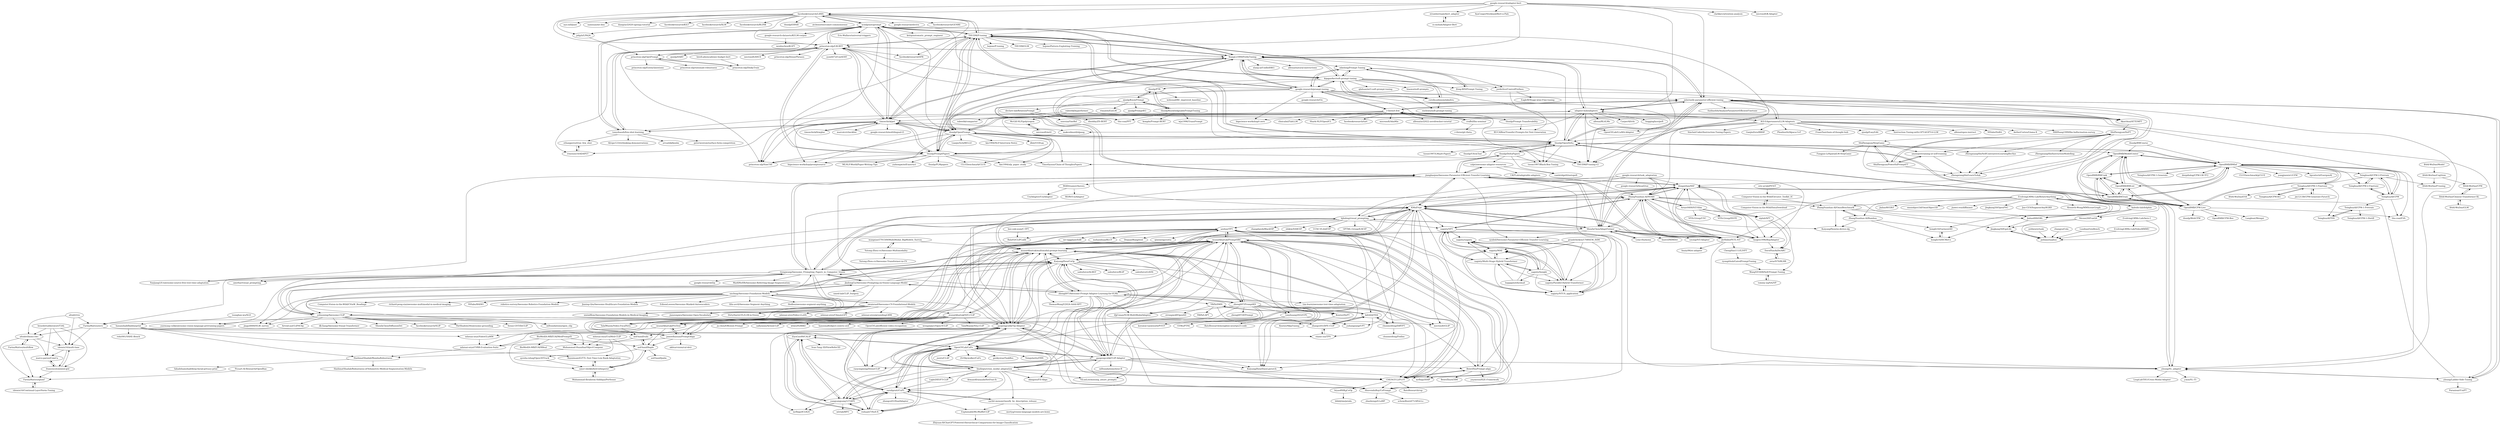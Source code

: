 digraph G {
"facebookresearch/LAMA" -> "facebookresearch/KILT" ["e"=1]
"facebookresearch/LAMA" -> "facebookresearch/DPR" ["e"=1]
"facebookresearch/LAMA" -> "jzbjyb/LPAQA"
"facebookresearch/LAMA" -> "facebookresearch/XLM" ["e"=1]
"facebookresearch/LAMA" -> "facebookresearch/BLINK" ["e"=1]
"facebookresearch/LAMA" -> "ucinlp/autoprompt"
"facebookresearch/LAMA" -> "thunlp/ERNIE" ["e"=1]
"facebookresearch/LAMA" -> "atcbosselut/comet-commonsense" ["e"=1]
"facebookresearch/LAMA" -> "THUDM/P-tuning"
"facebookresearch/LAMA" -> "google-research/electra" ["e"=1]
"facebookresearch/LAMA" -> "facebookresearch/GENRE" ["e"=1]
"facebookresearch/LAMA" -> "princeton-nlp/LM-BFF"
"facebookresearch/LAMA" -> "nyu-mll/jiant" ["e"=1]
"facebookresearch/LAMA" -> "namisan/mt-dnn" ["e"=1]
"facebookresearch/LAMA" -> "danqi/acl2020-openqa-tutorial" ["e"=1]
"strawberrypie/bert_adapter" -> "cs-mshah/Adapter-Bert"
"google-research/adapter-bert" -> "AsaCooperStickland/Bert-n-Pals"
"google-research/adapter-bert" -> "adapter-hub/adapters"
"google-research/adapter-bert" -> "strawberrypie/bert_adapter"
"google-research/adapter-bert" -> "jxhe/unify-parameter-efficient-tuning"
"google-research/adapter-bert" -> "XiangLi1999/PrefixTuning"
"google-research/adapter-bert" -> "clarkkev/attention-analysis" ["e"=1]
"google-research/adapter-bert" -> "facebookresearch/LAMA"
"google-research/adapter-bert" -> "microsoft/K-Adapter" ["e"=1]
"google-research/adapter-bert" -> "THUDM/P-tuning"
"google-research/adapter-bert" -> "princeton-nlp/LM-BFF"
"adapter-hub/adapters" -> "jxhe/unify-parameter-efficient-tuning"
"adapter-hub/adapters" -> "thunlp/OpenDelta"
"adapter-hub/adapters" -> "XiangLi1999/PrefixTuning"
"adapter-hub/adapters" -> "thunlp/OpenPrompt"
"adapter-hub/adapters" -> "bigscience-workshop/promptsource" ["e"=1]
"adapter-hub/adapters" -> "huggingface/peft" ["e"=1]
"adapter-hub/adapters" -> "AGI-Edgerunners/LLM-Adapters"
"adapter-hub/adapters" -> "OpenGVLab/LLaMA-Adapter" ["e"=1]
"adapter-hub/adapters" -> "thunlp/PromptPapers"
"adapter-hub/adapters" -> "makcedward/nlpaug" ["e"=1]
"adapter-hub/adapters" -> "THUDM/P-tuning-v2" ["e"=1]
"adapter-hub/adapters" -> "allenai/RL4LMs" ["e"=1]
"adapter-hub/adapters" -> "CarperAI/trlx" ["e"=1]
"adapter-hub/adapters" -> "timoschick/pet"
"adapter-hub/adapters" -> "princeton-nlp/SimCSE" ["e"=1]
"timoschick/pet" -> "princeton-nlp/LM-BFF"
"timoschick/pet" -> "THUDM/P-tuning"
"timoschick/pet" -> "timoschick/fewglue"
"timoschick/pet" -> "rrmenon10/ADAPET"
"timoschick/pet" -> "XiangLi1999/PrefixTuning"
"timoschick/pet" -> "thunlp/OpenPrompt"
"timoschick/pet" -> "thunlp/PromptPapers"
"timoschick/pet" -> "princeton-nlp/SimCSE" ["e"=1]
"timoschick/pet" -> "ucinlp/autoprompt"
"timoschick/pet" -> "marcotcr/checklist" ["e"=1]
"timoschick/pet" -> "THUDM/P-tuning-v2" ["e"=1]
"timoschick/pet" -> "makcedward/nlpaug" ["e"=1]
"timoschick/pet" -> "google-research/multilingual-t5" ["e"=1]
"timoschick/pet" -> "bigscience-workshop/promptsource" ["e"=1]
"timoschick/pet" -> "tonyzhaozh/few-shot-learning"
"ucinlp/autoprompt" -> "princeton-nlp/LM-BFF"
"ucinlp/autoprompt" -> "THUDM/P-tuning"
"ucinlp/autoprompt" -> "XiangLi1999/PrefixTuning"
"ucinlp/autoprompt" -> "jzbjyb/LPAQA"
"ucinlp/autoprompt" -> "timoschick/pet"
"ucinlp/autoprompt" -> "Eric-Wallace/universal-triggers" ["e"=1]
"ucinlp/autoprompt" -> "princeton-nlp/OptiPrompt"
"ucinlp/autoprompt" -> "facebookresearch/LAMA"
"ucinlp/autoprompt" -> "thunlp/OpenPrompt"
"ucinlp/autoprompt" -> "tonyzhaozh/few-shot-learning"
"ucinlp/autoprompt" -> "kipgparker/soft-prompt-tuning"
"ucinlp/autoprompt" -> "thunlp/PromptPapers"
"ucinlp/autoprompt" -> "keirp/automatic_prompt_engineer" ["e"=1]
"ucinlp/autoprompt" -> "thunlp/OpenDelta"
"ucinlp/autoprompt" -> "google-research-datasets/KELM-corpus"
"google-research/task_adaptation" -> "dongzelian/SSF"
"google-research/task_adaptation" -> "ZhangYuanhan-AI/NOAH"
"google-research/task_adaptation" -> "hjbahng/visual_prompting"
"google-research/task_adaptation" -> "KMnP/vpt"
"google-research/task_adaptation" -> "JieShibo/PETL-ViT"
"google-research/task_adaptation" -> "google-research/head2toe"
"yyhhenry/tank" -> "pufanyi/syphus"
"jzbjyb/LPAQA" -> "princeton-nlp/OptiPrompt"
"timoschick/fewglue" -> "timoschick/pet"
"thunlp/PromptPapers" -> "thunlp/OpenPrompt"
"thunlp/PromptPapers" -> "Timothyxxx/Chain-of-ThoughtsPapers" ["e"=1]
"thunlp/PromptPapers" -> "princeton-nlp/SimCSE" ["e"=1]
"thunlp/PromptPapers" -> "thunlp/PLMpapers" ["e"=1]
"thunlp/PromptPapers" -> "XiangLi1999/PrefixTuning"
"thunlp/PromptPapers" -> "THUDM/P-tuning-v2" ["e"=1]
"thunlp/PromptPapers" -> "km1994/nlp_paper_study" ["e"=1]
"thunlp/PromptPapers" -> "THUDM/P-tuning"
"thunlp/PromptPapers" -> "bigscience-workshop/promptsource" ["e"=1]
"thunlp/PromptPapers" -> "thunlp/OpenDelta"
"thunlp/PromptPapers" -> "MLNLP-World/Paper-Writing-Tips" ["e"=1]
"thunlp/PromptPapers" -> "timoschick/pet"
"thunlp/PromptPapers" -> "yizhongw/self-instruct" ["e"=1]
"thunlp/PromptPapers" -> "princeton-nlp/LM-BFF"
"thunlp/PromptPapers" -> "CLUEbenchmark/CLUE" ["e"=1]
"sagizty/Insight" -> "sagizty/MAE"
"sagizty/Insight" -> "sagizty/Multi-Stage-Hybrid-Transformer"
"sagizty/Insight" -> "sagizty/NTUS_application"
"sagizty/Insight" -> "sagizty/Parallel-Hybrid-Transformer"
"sagizty/Insight" -> "sagizty/sagizty"
"sagizty/Insight" -> "sagizty/VPT"
"sagizty/Insight" -> "lsqqqq/notifyemail"
"lsqqqq/notifyemail" -> "sagizty/MAE"
"lsqqqq/notifyemail" -> "sagizty/Multi-Stage-Hybrid-Transformer"
"XiangLi1999/PrefixTuning" -> "THUDM/P-tuning"
"XiangLi1999/PrefixTuning" -> "kipgparker/soft-prompt-tuning"
"XiangLi1999/PrefixTuning" -> "THUDM/P-tuning-v2" ["e"=1]
"XiangLi1999/PrefixTuning" -> "google-research/prompt-tuning"
"XiangLi1999/PrefixTuning" -> "princeton-nlp/LM-BFF"
"XiangLi1999/PrefixTuning" -> "thunlp/PromptPapers"
"XiangLi1999/PrefixTuning" -> "thunlp/OpenPrompt"
"XiangLi1999/PrefixTuning" -> "xlang-ai/UnifiedSKG" ["e"=1]
"XiangLi1999/PrefixTuning" -> "timoschick/pet"
"XiangLi1999/PrefixTuning" -> "jxhe/unify-parameter-efficient-tuning"
"XiangLi1999/PrefixTuning" -> "ucinlp/autoprompt"
"XiangLi1999/PrefixTuning" -> "mkshing/Prompt-Tuning"
"XiangLi1999/PrefixTuning" -> "jordiclive/ControlPrefixes"
"XiangLi1999/PrefixTuning" -> "adapter-hub/adapters"
"XiangLi1999/PrefixTuning" -> "allenai/natural-instructions" ["e"=1]
"TsinghuaAI/CPM-2-Pretrain" -> "TsinghuaAI/CPM-2-Finetune"
"TsinghuaAI/CPM-2-Pretrain" -> "TsinghuaAI/CPM-1-Finetune"
"TsinghuaAI/CPM-2-Pretrain" -> "TsinghuaAI/CPM"
"TsinghuaAI/CPM-2-Pretrain" -> "BAAI-WuDao/P-tuning"
"OpenBMB/BMInf" -> "OpenBMB/BMCook"
"OpenBMB/BMInf" -> "OpenBMB/CPM-Live"
"OpenBMB/BMInf" -> "OpenBMB/BMTrain"
"OpenBMB/BMInf" -> "OpenBMB/BMList"
"OpenBMB/BMInf" -> "OpenBMB/ModelCenter"
"OpenBMB/BMInf" -> "TsinghuaAI/CPM"
"OpenBMB/BMInf" -> "TsinghuaAI/CPM-1-Generate" ["e"=1]
"OpenBMB/BMInf" -> "TsinghuaAI/CPM-2-Pretrain"
"OpenBMB/BMInf" -> "TsinghuaAI/CPM-2-Finetune"
"OpenBMB/BMInf" -> "deepdialog/CPM-LM-TF2" ["e"=1]
"OpenBMB/BMInf" -> "thunlp/OpenDelta"
"OpenBMB/BMInf" -> "thu-coai/EVA" ["e"=1]
"OpenBMB/BMInf" -> "CLUEbenchmark/pCLUE" ["e"=1]
"OpenBMB/BMInf" -> "yangjianxin1/CPM" ["e"=1]
"OpenBMB/BMInf" -> "hpcaitech/EnergonAI" ["e"=1]
"sagizty/Multi-Stage-Hybrid-Transformer" -> "sagizty/MAE"
"sagizty/Multi-Stage-Hybrid-Transformer" -> "sagizty/NTUS_application"
"sagizty/Multi-Stage-Hybrid-Transformer" -> "sagizty/Parallel-Hybrid-Transformer"
"sagizty/Multi-Stage-Hybrid-Transformer" -> "sagizty/sagizty"
"sagizty/Multi-Stage-Hybrid-Transformer" -> "sagizty/Insight"
"sagizty/Multi-Stage-Hybrid-Transformer" -> "sagizty/VPT"
"google-research-datasets/KELM-corpus" -> "wenhuchen/KGPT" ["e"=1]
"jxhe/unify-parameter-efficient-tuning" -> "ylsung/Ladder-Side-Tuning"
"jxhe/unify-parameter-efficient-tuning" -> "ylsung/VL_adapter"
"jxhe/unify-parameter-efficient-tuning" -> "ShoufaChen/AdaptFormer"
"jxhe/unify-parameter-efficient-tuning" -> "adapter-hub/adapters"
"jxhe/unify-parameter-efficient-tuning" -> "JieShibo/PETL-ViT"
"jxhe/unify-parameter-efficient-tuning" -> "XiangLi1999/PrefixTuning"
"jxhe/unify-parameter-efficient-tuning" -> "thunlp/OpenDelta"
"jxhe/unify-parameter-efficient-tuning" -> "dongzelian/SSF"
"jxhe/unify-parameter-efficient-tuning" -> "jianghaojun/Awesome-Parameter-Efficient-Transfer-Learning"
"jxhe/unify-parameter-efficient-tuning" -> "KMnP/vpt"
"jxhe/unify-parameter-efficient-tuning" -> "AkariAsai/ATTEMPT"
"jxhe/unify-parameter-efficient-tuning" -> "r-three/t-few"
"jxhe/unify-parameter-efficient-tuning" -> "AGI-Edgerunners/LLM-Adapters"
"jxhe/unify-parameter-efficient-tuning" -> "ZhangYuanhan-AI/NOAH"
"jxhe/unify-parameter-efficient-tuning" -> "fuzihaofzh/AnalyzeParameterEfficientFinetune"
"grandchicken/1708SEM_ISIM" -> "sagizty/MAE"
"grandchicken/1708SEM_ISIM" -> "sagizty/NTUS_application"
"grandchicken/1708SEM_ISIM" -> "sagizty/Parallel-Hybrid-Transformer"
"grandchicken/1708SEM_ISIM" -> "sagizty/Multi-Stage-Hybrid-Transformer"
"kipgparker/soft-prompt-tuning" -> "mkshing/Prompt-Tuning"
"kipgparker/soft-prompt-tuning" -> "corolla-johnson/mkultra"
"kipgparker/soft-prompt-tuning" -> "XiangLi1999/PrefixTuning"
"kipgparker/soft-prompt-tuning" -> "google-research/prompt-tuning"
"kipgparker/soft-prompt-tuning" -> "Zeng-WH/Prompt-Tuning"
"kipgparker/soft-prompt-tuning" -> "qhduan/mt5-soft-prompt-tuning"
"kipgparker/soft-prompt-tuning" -> "exelents/soft-prompt-tuning"
"kipgparker/soft-prompt-tuning" -> "THUDM/P-tuning"
"kipgparker/soft-prompt-tuning" -> "txsun1997/Black-Box-Tuning" ["e"=1]
"kipgparker/soft-prompt-tuning" -> "hiaoxui/soft-prompts"
"kipgparker/soft-prompt-tuning" -> "thu-coai/PPT"
"kipgparker/soft-prompt-tuning" -> "thunlp/PTR"
"kipgparker/soft-prompt-tuning" -> "jordiclive/ControlPrefixes"
"kipgparker/soft-prompt-tuning" -> "AkariAsai/ATTEMPT"
"kipgparker/soft-prompt-tuning" -> "ucinlp/autoprompt"
"IntelLabs/academic-budget-bert" -> "princeton-nlp/DinkyTrain"
"princeton-nlp/LM-BFF" -> "ucinlp/autoprompt"
"princeton-nlp/LM-BFF" -> "timoschick/pet"
"princeton-nlp/LM-BFF" -> "XiangLi1999/PrefixTuning"
"princeton-nlp/LM-BFF" -> "THUDM/P-tuning"
"princeton-nlp/LM-BFF" -> "princeton-nlp/OptiPrompt"
"princeton-nlp/LM-BFF" -> "rrmenon10/ADAPET"
"princeton-nlp/LM-BFF" -> "tonyzhaozh/few-shot-learning"
"princeton-nlp/LM-BFF" -> "princeton-nlp/DensePhrases" ["e"=1]
"princeton-nlp/LM-BFF" -> "thunlp/PromptPapers"
"princeton-nlp/LM-BFF" -> "yym6472/ConSERT" ["e"=1]
"princeton-nlp/LM-BFF" -> "princeton-nlp/SimCSE" ["e"=1]
"princeton-nlp/LM-BFF" -> "zjunlp/DART" ["e"=1]
"princeton-nlp/LM-BFF" -> "thunlp/OpenPrompt"
"princeton-nlp/LM-BFF" -> "facebookresearch/DPR" ["e"=1]
"princeton-nlp/LM-BFF" -> "microsoft/ANCE" ["e"=1]
"THUDM/P-tuning" -> "THUDM/P-tuning-v2" ["e"=1]
"THUDM/P-tuning" -> "XiangLi1999/PrefixTuning"
"THUDM/P-tuning" -> "bojone/P-tuning" ["e"=1]
"THUDM/P-tuning" -> "timoschick/pet"
"THUDM/P-tuning" -> "princeton-nlp/LM-BFF"
"THUDM/P-tuning" -> "kipgparker/soft-prompt-tuning"
"THUDM/P-tuning" -> "ucinlp/autoprompt"
"THUDM/P-tuning" -> "thunlp/PromptPapers"
"THUDM/P-tuning" -> "google-research/prompt-tuning"
"THUDM/P-tuning" -> "THUDM/GLM" ["e"=1]
"THUDM/P-tuning" -> "thunlp/OpenPrompt"
"THUDM/P-tuning" -> "princeton-nlp/SimCSE" ["e"=1]
"THUDM/P-tuning" -> "bojone/Pattern-Exploiting-Training" ["e"=1]
"THUDM/P-tuning" -> "facebookresearch/LAMA"
"THUDM/P-tuning" -> "thunlp/OpenDelta"
"tonyzhaozh/few-shot-learning" -> "peterwestuw/surface-form-competition"
"tonyzhaozh/few-shot-learning" -> "princeton-nlp/LM-BFF"
"tonyzhaozh/few-shot-learning" -> "ethanjperez/true_few_shot"
"tonyzhaozh/few-shot-learning" -> "Alrope123/rethinking-demonstrations" ["e"=1]
"tonyzhaozh/few-shot-learning" -> "ucinlp/autoprompt"
"tonyzhaozh/few-shot-learning" -> "timoschick/pet"
"tonyzhaozh/few-shot-learning" -> "urvashik/knnlm" ["e"=1]
"TsinghuaAI/CPM-KG" -> "TsinghuaAI/CPM-1-Finetune"
"thunlp/PTR" -> "zjunlp/KnowPrompt"
"thunlp/PTR" -> "wzhouad/RE_improved_baseline" ["e"=1]
"thunlp/PTR" -> "thunlp/KnowledgeablePromptTuning"
"BAAI-WuDao/Model" -> "BAAI-WuDao/CogView"
"BAAI-WuDao/CogView" -> "BAAI-WuDao/P-tuning"
"BAAI-WuDao/CogView" -> "BAAI-WuDao/CPM"
"TsinghuaAI/CPM" -> "TsinghuaAI/CPM-2-Finetune"
"TsinghuaAI/CPM" -> "TsinghuaAI/CPM-2-Pretrain"
"TsinghuaAI/CPM" -> "TsinghuaAI/CPM-1-Pretrain"
"TsinghuaAI/CPM" -> "OpenBMB/BMInf"
"TsinghuaAI/CPM" -> "thu-coai/EVA" ["e"=1]
"sagizty/Parallel-Hybrid-Transformer" -> "sagizty/NTUS_application"
"sagizty/Parallel-Hybrid-Transformer" -> "sagizty/MAE"
"sagizty/Parallel-Hybrid-Transformer" -> "sagizty/sagizty"
"corolla-johnson/mkultra" -> "mkshing/Prompt-Tuning"
"corolla-johnson/mkultra" -> "kipgparker/soft-prompt-tuning"
"corolla-johnson/mkultra" -> "exelents/soft-prompt-tuning"
"rabeehk/hyperformer" -> "AkariAsai/ATTEMPT"
"rabeehk/hyperformer" -> "rabeehk/compacter"
"rabeehk/hyperformer" -> "McGill-NLP/polytropon"
"rabeehk/hyperformer" -> "ylsung/VL_adapter"
"rrmenon10/ADAPET" -> "ethanjperez/true_few_shot"
"TsinghuaAI/CPM-2-Finetune" -> "TsinghuaAI/CPM-2-Pretrain"
"TsinghuaAI/CPM-2-Finetune" -> "TsinghuaAI/CPM"
"thunlp/Prompt-Transferability" -> "RUCAIBox/Transfer-Prompts-for-Text-Generation"
"ethanjperez/true_few_shot" -> "rrmenon10/ADAPET"
"TsinghuaAI/CPM-1-Finetune" -> "jm12138/CPM-Generate-Pytorch"
"TsinghuaAI/CPM-1-Finetune" -> "BAAI-WuDao/EVA"
"TsinghuaAI/CPM-1-Finetune" -> "TsinghuaAI/CPM-KG"
"TsinghuaAI/CPM-1-Finetune" -> "TsinghuaAI/TDS"
"princeton-nlp/OptiPrompt" -> "princeton-nlp/EntityQuestions" ["e"=1]
"princeton-nlp/OptiPrompt" -> "princeton-nlp/DinkyTrain"
"princeton-nlp/OptiPrompt" -> "princeton-nlp/rationale-robustness"
"TsinghuaAI/CPM-1-Pretrain" -> "TsinghuaAI/TDS"
"TsinghuaAI/CPM-1-Pretrain" -> "TsinghuaAI/CPM-1-Distill"
"jm12138/CPM-Generate-Pytorch" -> "TsinghuaAI/CPM-1-Finetune"
"BAAI-WuDao/Chinese-Transformer-XL" -> "BAAI-WuDao/GLM"
"BAAI-WuDao/Chinese-Transformer-XL" -> "BAAI-WuDao/CPM"
"BAAI-WuDao/GLM" -> "BAAI-WuDao/Chinese-Transformer-XL"
"BAAI-WuDao/CPM" -> "BAAI-WuDao/Chinese-Transformer-XL"
"TsinghuaAI/TDS" -> "TsinghuaAI/CPM-1-Pretrain"
"thunlp/OpenPrompt" -> "thunlp/PromptPapers"
"thunlp/OpenPrompt" -> "thunlp/OpenDelta"
"thunlp/OpenPrompt" -> "bigscience-workshop/promptsource" ["e"=1]
"thunlp/OpenPrompt" -> "princeton-nlp/SimCSE" ["e"=1]
"thunlp/OpenPrompt" -> "THUDM/P-tuning-v2" ["e"=1]
"thunlp/OpenPrompt" -> "XiangLi1999/PrefixTuning"
"thunlp/OpenPrompt" -> "timoschick/pet"
"thunlp/OpenPrompt" -> "Timothyxxx/Chain-of-ThoughtsPapers" ["e"=1]
"thunlp/OpenPrompt" -> "CLUEbenchmark/CLUE" ["e"=1]
"thunlp/OpenPrompt" -> "LianjiaTech/BELLE" ["e"=1]
"thunlp/OpenPrompt" -> "THUDM/P-tuning"
"thunlp/OpenPrompt" -> "km1994/NLP-Interview-Notes" ["e"=1]
"thunlp/OpenPrompt" -> "km1994/nlp_paper_study" ["e"=1]
"thunlp/OpenPrompt" -> "dbiir/UER-py" ["e"=1]
"thunlp/OpenPrompt" -> "adapter-hub/adapters"
"KaiyangZhou/CoOp" -> "muzairkhattak/multimodal-prompt-learning"
"KaiyangZhou/CoOp" -> "KMnP/vpt"
"KaiyangZhou/CoOp" -> "KaiyangZhou/Dassl.pytorch" ["e"=1]
"KaiyangZhou/CoOp" -> "gaopengcuhk/Tip-Adapter"
"KaiyangZhou/CoOp" -> "gaopengcuhk/CLIP-Adapter"
"KaiyangZhou/CoOp" -> "ttengwang/Awesome_Prompting_Papers_in_Computer_Vision"
"KaiyangZhou/CoOp" -> "raoyongming/DenseCLIP" ["e"=1]
"KaiyangZhou/CoOp" -> "microsoft/GLIP" ["e"=1]
"KaiyangZhou/CoOp" -> "salesforce/ALBEF" ["e"=1]
"KaiyangZhou/CoOp" -> "muzairkhattak/PromptSRC"
"KaiyangZhou/CoOp" -> "zhengli97/Awesome-Prompt-Adapter-Learning-for-VLMs"
"KaiyangZhou/CoOp" -> "mlfoundations/open_clip" ["e"=1]
"KaiyangZhou/CoOp" -> "yzhuoning/Awesome-CLIP"
"KaiyangZhou/CoOp" -> "salesforce/BLIP" ["e"=1]
"KaiyangZhou/CoOp" -> "salesforce/LAVIS" ["e"=1]
"sagizty/VPT" -> "sagizty/MAE"
"sagizty/VPT" -> "sagizty/Multi-Stage-Hybrid-Transformer"
"sagizty/VPT" -> "sagizty/NTUS_application"
"sagizty/VPT" -> "sagizty/Parallel-Hybrid-Transformer"
"sagizty/VPT" -> "sagizty/sagizty"
"sagizty/VPT" -> "sagizty/Insight"
"sagizty/VPT" -> "ZhangYuanhan-AI/NOAH"
"Yutong-Zhou-cv/Awesome-Multimodality" -> "Yutong-Zhou-cv/Awesome-Transformer-in-CV"
"Yutong-Zhou-cv/Awesome-Multimodality" -> "wangxiao5791509/MultiModal_BigModels_Survey"
"thunlp/OpenDelta" -> "thunlp/OpenPrompt"
"thunlp/OpenDelta" -> "thunlp/DeltaPapers"
"thunlp/OpenDelta" -> "OpenBMB/BMTrain"
"thunlp/OpenDelta" -> "jxhe/unify-parameter-efficient-tuning"
"thunlp/OpenDelta" -> "thunlp/PromptPapers"
"thunlp/OpenDelta" -> "OpenBMB/CPM-Live"
"thunlp/OpenDelta" -> "adapter-hub/adapters"
"thunlp/OpenDelta" -> "txsun1997/LMaaS-Papers" ["e"=1]
"thunlp/OpenDelta" -> "txsun1997/Black-Box-Tuning" ["e"=1]
"thunlp/OpenDelta" -> "XiangLi1999/PrefixTuning"
"thunlp/OpenDelta" -> "OpenBMB/BMInf"
"thunlp/OpenDelta" -> "OpenBMB/ModelCenter"
"thunlp/OpenDelta" -> "THUDM/P-tuning"
"thunlp/OpenDelta" -> "princeton-nlp/LM-BFF"
"thunlp/OpenDelta" -> "thunlp/UltraChat" ["e"=1]
"yzhuoning/Awesome-CLIP" -> "ttengwang/Awesome_Prompting_Papers_in_Computer_Vision"
"yzhuoning/Awesome-CLIP" -> "KaiyangZhou/CoOp"
"yzhuoning/Awesome-CLIP" -> "raoyongming/DenseCLIP" ["e"=1]
"yzhuoning/Awesome-CLIP" -> "gaopengcuhk/CLIP-Adapter"
"yzhuoning/Awesome-CLIP" -> "Sense-GVT/DeCLIP" ["e"=1]
"yzhuoning/Awesome-CLIP" -> "ArrowLuo/CLIP4Clip" ["e"=1]
"yzhuoning/Awesome-CLIP" -> "microsoft/GLIP" ["e"=1]
"yzhuoning/Awesome-CLIP" -> "dk-liang/Awesome-Visual-Transformer" ["e"=1]
"yzhuoning/Awesome-CLIP" -> "jingyi0000/VLM_survey" ["e"=1]
"yzhuoning/Awesome-CLIP" -> "ShoufaChen/DiffusionDet" ["e"=1]
"yzhuoning/Awesome-CLIP" -> "mlfoundations/open_clip" ["e"=1]
"yzhuoning/Awesome-CLIP" -> "yuewang-cuhk/awesome-vision-language-pretraining-papers" ["e"=1]
"yzhuoning/Awesome-CLIP" -> "facebookresearch/SLIP" ["e"=1]
"yzhuoning/Awesome-CLIP" -> "gaopengcuhk/Tip-Adapter"
"yzhuoning/Awesome-CLIP" -> "TheShadow29/awesome-grounding" ["e"=1]
"ttengwang/Awesome_Prompting_Papers_in_Computer_Vision" -> "KMnP/vpt"
"ttengwang/Awesome_Prompting_Papers_in_Computer_Vision" -> "muzairkhattak/multimodal-prompt-learning"
"ttengwang/Awesome_Prompting_Papers_in_Computer_Vision" -> "KaiyangZhou/CoOp"
"ttengwang/Awesome_Prompting_Papers_in_Computer_Vision" -> "jianghaojun/Awesome-Parameter-Efficient-Transfer-Learning"
"ttengwang/Awesome_Prompting_Papers_in_Computer_Vision" -> "yzhuoning/Awesome-CLIP"
"ttengwang/Awesome_Prompting_Papers_in_Computer_Vision" -> "YuejiangLIU/awesome-source-free-test-time-adaptation" ["e"=1]
"ttengwang/Awesome_Prompting_Papers_in_Computer_Vision" -> "hjbahng/visual_prompting"
"ttengwang/Awesome_Prompting_Papers_in_Computer_Vision" -> "gaopengcuhk/Tip-Adapter"
"ttengwang/Awesome_Prompting_Papers_in_Computer_Vision" -> "DirtyHarryLYL/LLM-in-Vision" ["e"=1]
"ttengwang/Awesome_Prompting_Papers_in_Computer_Vision" -> "google-research/l2p" ["e"=1]
"ttengwang/Awesome_Prompting_Papers_in_Computer_Vision" -> "amirbar/visual_prompting" ["e"=1]
"ttengwang/Awesome_Prompting_Papers_in_Computer_Vision" -> "MarkMoHR/Awesome-Referring-Image-Segmentation" ["e"=1]
"ttengwang/Awesome_Prompting_Papers_in_Computer_Vision" -> "ZhangYuanhan-AI/NOAH"
"ttengwang/Awesome_Prompting_Papers_in_Computer_Vision" -> "JindongGu/Awesome-Prompting-on-Vision-Language-Model"
"ttengwang/Awesome_Prompting_Papers_in_Computer_Vision" -> "yuewang-cuhk/awesome-vision-language-pretraining-papers" ["e"=1]
"gaopengcuhk/Tip-Adapter" -> "gaopengcuhk/CLIP-Adapter"
"gaopengcuhk/Tip-Adapter" -> "OpenGVLab/CaFo"
"gaopengcuhk/Tip-Adapter" -> "KaiyangZhou/CoOp"
"gaopengcuhk/Tip-Adapter" -> "yangyangyang127/APE"
"gaopengcuhk/Tip-Adapter" -> "muzairkhattak/multimodal-prompt-learning"
"gaopengcuhk/Tip-Adapter" -> "linzhiqiu/cross_modal_adaptation"
"gaopengcuhk/Tip-Adapter" -> "raoyongming/DenseCLIP" ["e"=1]
"gaopengcuhk/Tip-Adapter" -> "sarahpratt/CuPL"
"gaopengcuhk/Tip-Adapter" -> "KMnP/vpt"
"gaopengcuhk/Tip-Adapter" -> "muzairkhattak/PromptSRC"
"gaopengcuhk/Tip-Adapter" -> "vishaal27/SuS-X"
"gaopengcuhk/Tip-Adapter" -> "CHENGY12/PLOT"
"gaopengcuhk/Tip-Adapter" -> "mrflogs/ICLR24" ["e"=1]
"gaopengcuhk/Tip-Adapter" -> "KaiyangZhou/Dassl.pytorch" ["e"=1]
"gaopengcuhk/Tip-Adapter" -> "ZiyuGuo99/CALIP"
"ShoufaChen/AdaptFormer" -> "dongzelian/SSF"
"ShoufaChen/AdaptFormer" -> "JieShibo/PETL-ViT"
"ShoufaChen/AdaptFormer" -> "KMnP/vpt"
"ShoufaChen/AdaptFormer" -> "ZhangYuanhan-AI/NOAH"
"ShoufaChen/AdaptFormer" -> "jianghaojun/Awesome-Parameter-Efficient-Transfer-Learning"
"ShoufaChen/AdaptFormer" -> "jxhe/unify-parameter-efficient-tuning"
"ShoufaChen/AdaptFormer" -> "hustvl/MIMDet" ["e"=1]
"ShoufaChen/AdaptFormer" -> "hjbahng/visual_prompting"
"ShoufaChen/AdaptFormer" -> "czczup/ViT-Adapter" ["e"=1]
"ShoufaChen/AdaptFormer" -> "Leiyi-Hu/mona"
"ShoufaChen/AdaptFormer" -> "luogen1996/RepAdapter"
"ShoufaChen/AdaptFormer" -> "synbol/Awesome-Parameter-Efficient-Transfer-Learning" ["e"=1]
"ShoufaChen/AdaptFormer" -> "gaopengcuhk/Tip-Adapter"
"ylsung/VL_adapter" -> "ylsung/Ladder-Side-Tuning"
"ylsung/VL_adapter" -> "j-min/VL-T5" ["e"=1]
"ylsung/VL_adapter" -> "LeapLabTHU/Cross-Modal-Adapter" ["e"=1]
"ylsung/VL_adapter" -> "dongzelian/SSF"
"r-three/t-few" -> "bigscience-workshop/t-zero" ["e"=1]
"r-three/t-few" -> "AkariAsai/ATTEMPT"
"r-three/t-few" -> "microsoft/AdaMix"
"r-three/t-few" -> "ylsung/Ladder-Side-Tuning"
"r-three/t-few" -> "craffel/llm-seminar"
"r-three/t-few" -> "google-research/prompt-tuning"
"r-three/t-few" -> "jxhe/unify-parameter-efficient-tuning"
"r-three/t-few" -> "allenai/acl2022-zerofewshot-tutorial" ["e"=1]
"r-three/t-few" -> "txsun1997/Black-Box-Tuning" ["e"=1]
"r-three/t-few" -> "clinicalml/TabLLM" ["e"=1]
"r-three/t-few" -> "Shark-NLP/OpenICL" ["e"=1]
"r-three/t-few" -> "ylsung/VL_adapter"
"r-three/t-few" -> "tonyzhaozh/few-shot-learning"
"r-three/t-few" -> "facebookresearch/tart" ["e"=1]
"r-three/t-few" -> "thunlp/Prompt-Transferability"
"ylsung/Ladder-Side-Tuning" -> "ylsung/VL_adapter"
"ylsung/Ladder-Side-Tuning" -> "jxhe/unify-parameter-efficient-tuning"
"ylsung/Ladder-Side-Tuning" -> "dongzelian/SSF"
"ylsung/Ladder-Side-Tuning" -> "Paranioar/UniPT" ["e"=1]
"McGill-NLP/polytropon" -> "microsoft/mttl"
"thunlp/KnowledgeablePromptTuning" -> "wjn1996/TransPrompt" ["e"=1]
"thunlp/KnowledgeablePromptTuning" -> "zjunlp/KnowPrompt"
"thunlp/KnowledgeablePromptTuning" -> "thunlp/PTR"
"thunlp/KnowledgeablePromptTuning" -> "thu-coai/PPT"
"thunlp/KnowledgeablePromptTuning" -> "kongds/Prompt-BERT" ["e"=1]
"declare-lab/RelationPrompt" -> "dinobby/ZS-BERT"
"declare-lab/RelationPrompt" -> "ssnvxia/OneRel" ["e"=1]
"wangxiao5791509/MultiModal_BigModels_Survey" -> "muzairkhattak/multimodal-prompt-learning"
"wangxiao5791509/MultiModal_BigModels_Survey" -> "Yutong-Zhou-cv/Awesome-Multimodality"
"gaopengcuhk/CLIP-Adapter" -> "gaopengcuhk/Tip-Adapter"
"gaopengcuhk/CLIP-Adapter" -> "KaiyangZhou/CoOp"
"gaopengcuhk/CLIP-Adapter" -> "OpenGVLab/CaFo"
"gaopengcuhk/CLIP-Adapter" -> "muzairkhattak/multimodal-prompt-learning"
"gaopengcuhk/CLIP-Adapter" -> "KaiyangZhou/Dassl.pytorch" ["e"=1]
"gaopengcuhk/CLIP-Adapter" -> "raoyongming/DenseCLIP" ["e"=1]
"gaopengcuhk/CLIP-Adapter" -> "linzhiqiu/cross_modal_adaptation"
"gaopengcuhk/CLIP-Adapter" -> "KMnP/vpt"
"gaopengcuhk/CLIP-Adapter" -> "yangyangyang127/APE"
"gaopengcuhk/CLIP-Adapter" -> "ylsung/VL_adapter"
"gaopengcuhk/CLIP-Adapter" -> "sarahpratt/CuPL"
"gaopengcuhk/CLIP-Adapter" -> "mlfoundations/wise-ft" ["e"=1]
"gaopengcuhk/CLIP-Adapter" -> "BeierZhu/Prompt-align"
"gaopengcuhk/CLIP-Adapter" -> "muzairkhattak/PromptSRC"
"gaopengcuhk/CLIP-Adapter" -> "CHENGY12/PLOT"
"tonyhuang2022/UPL" -> "BatsResearch/menghini-neurips23-code" ["e"=1]
"tonyhuang2022/UPL" -> "yuhangzang/UPT"
"tonyhuang2022/UPL" -> "korawat-tanwisuth/POUF"
"tonyhuang2022/UPL" -> "CEWu/PTNL"
"hongfz16/Garment4D" -> "hongfz16/HCMoCo"
"OpenBMB/CPM-Live" -> "OpenBMB/BMTrain"
"OpenBMB/CPM-Live" -> "OpenBMB/ModelCenter"
"OpenBMB/CPM-Live" -> "OpenBMB/BMCook"
"OpenBMB/CPM-Live" -> "OpenBMB/BMList"
"OpenBMB/CPM-Live" -> "OpenBMB/BMInf"
"OpenBMB/CPM-Live" -> "thunlp/OpenDelta"
"OpenBMB/CPM-Live" -> "thu-coai/EVA" ["e"=1]
"OpenBMB/CPM-Live" -> "thunlp/WebCPM" ["e"=1]
"OpenBMB/CPM-Live" -> "OpenBMB/CPM-Bee" ["e"=1]
"OpenBMB/CPM-Live" -> "Langboat/Mengzi" ["e"=1]
"google-research/prompt-tuning" -> "XiangLi1999/PrefixTuning"
"google-research/prompt-tuning" -> "kipgparker/soft-prompt-tuning"
"google-research/prompt-tuning" -> "mkshing/Prompt-Tuning"
"google-research/prompt-tuning" -> "THUDM/P-tuning"
"google-research/prompt-tuning" -> "THUDM/P-tuning-v2" ["e"=1]
"google-research/prompt-tuning" -> "thu-coai/PPT"
"google-research/prompt-tuning" -> "r-three/t-few"
"google-research/prompt-tuning" -> "AkariAsai/ATTEMPT"
"google-research/prompt-tuning" -> "jxhe/unify-parameter-efficient-tuning"
"google-research/prompt-tuning" -> "bigscience-workshop/t-zero" ["e"=1]
"google-research/prompt-tuning" -> "thunlp/Prompt-Transferability"
"google-research/prompt-tuning" -> "princeton-nlp/LM-BFF"
"google-research/prompt-tuning" -> "corolla-johnson/mkultra"
"google-research/prompt-tuning" -> "thunlp/OpenPrompt"
"google-research/prompt-tuning" -> "google-research/t5x" ["e"=1]
"OpenBMB/BMTrain" -> "OpenBMB/ModelCenter"
"OpenBMB/BMTrain" -> "OpenBMB/BMCook"
"OpenBMB/BMTrain" -> "OpenBMB/CPM-Live"
"OpenBMB/BMTrain" -> "OpenBMB/BMInf"
"OpenBMB/BMTrain" -> "OpenBMB/BMList"
"OpenBMB/BMTrain" -> "thunlp/OpenDelta"
"OpenBMB/ModelCenter" -> "OpenBMB/BMTrain"
"OpenBMB/ModelCenter" -> "OpenBMB/BMCook"
"OpenBMB/ModelCenter" -> "OpenBMB/CPM-Live"
"OpenBMB/ModelCenter" -> "OpenBMB/BMList"
"OpenBMB/ModelCenter" -> "OpenBMB/BMInf"
"princeton-nlp/DinkyTrain" -> "princeton-nlp/OptiPrompt"
"hjbahng/visual_prompting" -> "KMnP/vpt"
"hjbahng/visual_prompting" -> "changdaeoh/BlackVIP"
"hjbahng/visual_prompting" -> "shikiw/DAM-VP" ["e"=1]
"hjbahng/visual_prompting" -> "amirbar/visual_prompting" ["e"=1]
"hjbahng/visual_prompting" -> "UCSC-VLAA/EVP"
"hjbahng/visual_prompting" -> "OPTML-Group/ILM-VP"
"hjbahng/visual_prompting" -> "ttengwang/Awesome_Prompting_Papers_in_Computer_Vision"
"hjbahng/visual_prompting" -> "muzairkhattak/multimodal-prompt-learning"
"hjbahng/visual_prompting" -> "dongzelian/SSF"
"hjbahng/visual_prompting" -> "ZhangYuanhan-AI/NOAH"
"hjbahng/visual_prompting" -> "gaopengcuhk/Tip-Adapter"
"hjbahng/visual_prompting" -> "ShoufaChen/AdaptFormer"
"hjbahng/visual_prompting" -> "sagizty/VPT"
"hjbahng/visual_prompting" -> "yuhangzang/UPT"
"hjbahng/visual_prompting" -> "azshue/TPT"
"ZhangYuanhan-AI/Bamboo" -> "ZhangYuanhan-AI/OmniBenchmark"
"ZhangYuanhan-AI/Bamboo" -> "KaiyangZhou/on-device-dg"
"ZhangYuanhan-AI/Bamboo" -> "hongfz16/HCMoCo"
"ZhangYuanhan-AI/Bamboo" -> "hongfz16/Garment4D"
"AkariAsai/ATTEMPT" -> "ShiZhengyan/DePT"
"sagizty/NTUS_application" -> "sagizty/Parallel-Hybrid-Transformer"
"sagizty/NTUS_application" -> "sagizty/MAE"
"sagizty/NTUS_application" -> "sagizty/sagizty"
"sagizty/MAE" -> "sagizty/NTUS_application"
"sagizty/MAE" -> "sagizty/Parallel-Hybrid-Transformer"
"sagizty/MAE" -> "sagizty/sagizty"
"sagizty/MAE" -> "sagizty/Multi-Stage-Hybrid-Transformer"
"thunlp/DeltaPapers" -> "thunlp/OpenDelta"
"thunlp/DeltaPapers" -> "jianghaojun/Awesome-Parameter-Efficient-Transfer-Learning"
"thunlp/DeltaPapers" -> "txsun1997/Black-Box-Tuning" ["e"=1]
"thunlp/DeltaPapers" -> "cambridgeltl/autopeft"
"thunlp/DeltaPapers" -> "calpt/awesome-adapter-resources"
"jordiclive/ControlPrefixes" -> "EagleW/Stage-wise-Fine-tuning"
"jordiclive/ControlPrefixes" -> "RUCAIBox/Transfer-Prompts-for-Text-Generation"
"zjunlp/KnowPrompt" -> "zjunlp/PromptKG" ["e"=1]
"zjunlp/KnowPrompt" -> "rtmaww/EntLM" ["e"=1]
"zjunlp/KnowPrompt" -> "thunlp/KnowledgeablePromptTuning"
"zjunlp/KnowPrompt" -> "thunlp/PTR"
"zjunlp/KnowPrompt" -> "declare-lab/RelationPrompt"
"zjunlp/KnowPrompt" -> "thu-coai/PPT"
"hongfz16/HCMoCo" -> "hongfz16/Garment4D"
"Arnav0400/ViT-Slim" -> "VITA-Group/UVC" ["e"=1]
"Arnav0400/ViT-Slim" -> "ZhangYuanhan-AI/NOAH"
"Arnav0400/ViT-Slim" -> "ziplab/SPT"
"Arnav0400/ViT-Slim" -> "dongzelian/SSF"
"Arnav0400/ViT-Slim" -> "luogen1996/RepAdapter"
"Arnav0400/ViT-Slim" -> "VITA-Group/SViTE" ["e"=1]
"mkshing/Prompt-Tuning" -> "kipgparker/soft-prompt-tuning"
"mkshing/Prompt-Tuning" -> "corolla-johnson/mkultra"
"mkshing/Prompt-Tuning" -> "Zeng-WH/Prompt-Tuning"
"mkshing/Prompt-Tuning" -> "google-research/prompt-tuning"
"OpenBMB/BMCook" -> "OpenBMB/ModelCenter"
"OpenBMB/BMCook" -> "OpenBMB/BMTrain"
"OpenBMB/BMCook" -> "OpenBMB/BMInf"
"OpenBMB/BMCook" -> "OpenBMB/BMList"
"OpenBMB/BMCook" -> "OpenBMB/CPM-Live"
"Zeng-WH/Prompt-Tuning" -> "mkshing/Prompt-Tuning"
"Jiahao000/ORL" -> "Jingkang50/EgoLife"
"BeierZhu/Prompt-align" -> "CHENGY12/PLOT"
"BeierZhu/Prompt-align" -> "BeierZhu/xERM"
"BeierZhu/Prompt-align" -> "muzairkhattak/PromptSRC"
"BeierZhu/Prompt-align" -> "yxymessi/H2E-Framework"
"ShiZhengyan/StepGame" -> "ZhengxiangShi/LearnToAsk"
"ShiZhengyan/StepGame" -> "amzn/pretraining-or-self-training"
"ShiZhengyan/StepGame" -> "ShiZhengyan/PowerfulPromptFT"
"ShiZhengyan/StepGame" -> "Fangjun-Li/SpatialLM-StepGame"
"ShiZhengyan/StepGame" -> "ZhengxiangShi/SelfContrastiveLearningRecSys"
"muzairkhattak/multimodal-prompt-learning" -> "muzairkhattak/PromptSRC"
"muzairkhattak/multimodal-prompt-learning" -> "KaiyangZhou/CoOp"
"muzairkhattak/multimodal-prompt-learning" -> "KMnP/vpt"
"muzairkhattak/multimodal-prompt-learning" -> "gaopengcuhk/Tip-Adapter"
"muzairkhattak/multimodal-prompt-learning" -> "ttengwang/Awesome_Prompting_Papers_in_Computer_Vision"
"muzairkhattak/multimodal-prompt-learning" -> "zhengli97/PromptKD"
"muzairkhattak/multimodal-prompt-learning" -> "gaopengcuhk/CLIP-Adapter"
"muzairkhattak/multimodal-prompt-learning" -> "muzairkhattak/ViFi-CLIP"
"muzairkhattak/multimodal-prompt-learning" -> "zhengli97/Awesome-Prompt-Adapter-Learning-for-VLMs"
"muzairkhattak/multimodal-prompt-learning" -> "CHENGY12/PLOT"
"muzairkhattak/multimodal-prompt-learning" -> "muzairkhattak/ProText"
"muzairkhattak/multimodal-prompt-learning" -> "KaiyangZhou/Dassl.pytorch" ["e"=1]
"muzairkhattak/multimodal-prompt-learning" -> "jameelhassan/PromptAlign"
"muzairkhattak/multimodal-prompt-learning" -> "YiLunLee/missing_aware_prompts" ["e"=1]
"muzairkhattak/multimodal-prompt-learning" -> "azshue/TPT"
"muzairkhattak/ViFi-CLIP" -> "TalalWasim/Vita-CLIP" ["e"=1]
"muzairkhattak/ViFi-CLIP" -> "mbzuai-oryx/CVRR-Evaluation-Suite"
"muzairkhattak/ViFi-CLIP" -> "muzairkhattak/multimodal-prompt-learning"
"muzairkhattak/ViFi-CLIP" -> "ju-chen/Efficient-Prompt" ["e"=1]
"muzairkhattak/ViFi-CLIP" -> "sallymmx/ActionCLIP" ["e"=1]
"muzairkhattak/ViFi-CLIP" -> "whwu95/BIKE" ["e"=1]
"muzairkhattak/ViFi-CLIP" -> "jameelhassan/PromptAlign"
"muzairkhattak/ViFi-CLIP" -> "hanoonaR/object-centric-ovd" ["e"=1]
"muzairkhattak/ViFi-CLIP" -> "muzairkhattak/PromptSRC"
"muzairkhattak/ViFi-CLIP" -> "asif-hanif/vafa"
"muzairkhattak/ViFi-CLIP" -> "OpenGVLab/efficient-video-recognition" ["e"=1]
"muzairkhattak/ViFi-CLIP" -> "wengzejia1/Open-VCLIP" ["e"=1]
"muzairkhattak/ViFi-CLIP" -> "muzairkhattak/ProText"
"muzairkhattak/ViFi-CLIP" -> "mbzuai-oryx/VideoGLaMM"
"muzairkhattak/ViFi-CLIP" -> "TalalWasim/Video-FocalNets"
"linzhiqiu/cross_modal_adaptation" -> "OpenGVLab/CaFo"
"linzhiqiu/cross_modal_adaptation" -> "gaopengcuhk/Tip-Adapter"
"linzhiqiu/cross_modal_adaptation" -> "yangyangyang127/APE"
"linzhiqiu/cross_modal_adaptation" -> "gaopengcuhk/CLIP-Adapter"
"linzhiqiu/cross_modal_adaptation" -> "skingorz/FD-Align"
"linzhiqiu/cross_modal_adaptation" -> "muzairkhattak/multimodal-prompt-learning"
"linzhiqiu/cross_modal_adaptation" -> "sarahpratt/CuPL"
"linzhiqiu/cross_modal_adaptation" -> "mrflogs/SHIP" ["e"=1]
"linzhiqiu/cross_modal_adaptation" -> "KaiyangZhou/CoOp"
"linzhiqiu/cross_modal_adaptation" -> "vishaal27/SuS-X"
"linzhiqiu/cross_modal_adaptation" -> "YiLunLee/missing_aware_prompts" ["e"=1]
"linzhiqiu/cross_modal_adaptation" -> "ArmanAfrasiyabi/SetFeat-fs" ["e"=1]
"linzhiqiu/cross_modal_adaptation" -> "muzairkhattak/PromptSRC"
"linzhiqiu/cross_modal_adaptation" -> "sachit-menon/classify_by_description_release"
"linzhiqiu/cross_modal_adaptation" -> "LightDXY/FT-CLIP"
"KMnP/vpt" -> "KaiyangZhou/CoOp"
"KMnP/vpt" -> "muzairkhattak/multimodal-prompt-learning"
"KMnP/vpt" -> "hjbahng/visual_prompting"
"KMnP/vpt" -> "ttengwang/Awesome_Prompting_Papers_in_Computer_Vision"
"KMnP/vpt" -> "ShoufaChen/AdaptFormer"
"KMnP/vpt" -> "dongzelian/SSF"
"KMnP/vpt" -> "gaopengcuhk/Tip-Adapter"
"KMnP/vpt" -> "sagizty/VPT"
"KMnP/vpt" -> "ZhangYuanhan-AI/NOAH"
"KMnP/vpt" -> "jianghaojun/Awesome-Parameter-Efficient-Transfer-Learning"
"KMnP/vpt" -> "JieShibo/PETL-ViT"
"KMnP/vpt" -> "gaopengcuhk/CLIP-Adapter"
"KMnP/vpt" -> "KaiyangZhou/Dassl.pytorch" ["e"=1]
"KMnP/vpt" -> "microsoft/GLIP" ["e"=1]
"KMnP/vpt" -> "tim-learn/awesome-test-time-adaptation" ["e"=1]
"azshue/TPT" -> "jameelhassan/PromptAlign"
"azshue/TPT" -> "mr-eggplant/SAR" ["e"=1]
"azshue/TPT" -> "kdiAAA/TDA"
"azshue/TPT" -> "chunmeifeng/DiffTPT"
"azshue/TPT" -> "mzhaoshuai/RLCF"
"azshue/TPT" -> "zhangce01/DPE-CLIP"
"azshue/TPT" -> "muzairkhattak/PromptSRC"
"azshue/TPT" -> "CHENGY12/PLOT"
"azshue/TPT" -> "mrflogs/SHIP" ["e"=1]
"azshue/TPT" -> "ShuvenduRoy/CoPrompt"
"azshue/TPT" -> "DequanWang/tent" ["e"=1]
"azshue/TPT" -> "qinenergy/cotta" ["e"=1]
"azshue/TPT" -> "BeierZhu/Prompt-align"
"azshue/TPT" -> "FarinaMatteo/zero"
"azshue/TPT" -> "Bala93/CLIPCalib"
"sachit-menon/classify_by_description_release" -> "ExplainableML/WaffleCLIP"
"sachit-menon/classify_by_description_release" -> "sarahpratt/CuPL"
"sachit-menon/classify_by_description_release" -> "mertyg/vision-language-models-are-bows" ["e"=1]
"dongzelian/SSF" -> "JieShibo/PETL-ViT"
"dongzelian/SSF" -> "ShoufaChen/AdaptFormer"
"dongzelian/SSF" -> "ZhangYuanhan-AI/NOAH"
"dongzelian/SSF" -> "ziplab/SPT"
"dongzelian/SSF" -> "jianghaojun/Awesome-Parameter-Efficient-Transfer-Learning"
"dongzelian/SSF" -> "DavidYanAnDe/ARC"
"dongzelian/SSF" -> "KMnP/vpt"
"dongzelian/SSF" -> "ylsung/VL_adapter"
"dongzelian/SSF" -> "luogen1996/RepAdapter"
"JieShibo/PETL-ViT" -> "ZhangYuanhan-AI/NOAH"
"JieShibo/PETL-ViT" -> "dongzelian/SSF"
"JieShibo/PETL-ViT" -> "ShoufaChen/AdaptFormer"
"JieShibo/PETL-ViT" -> "ylsung/VL_adapter"
"JieShibo/PETL-ViT" -> "ChengHan111/E2VPT"
"JieShibo/PETL-ViT" -> "jianghaojun/Awesome-Parameter-Efficient-Transfer-Learning"
"JieShibo/PETL-ViT" -> "linziyi96/st-adapter" ["e"=1]
"JieShibo/PETL-ViT" -> "KMnP/vpt"
"sarahpratt/CuPL" -> "vishaal27/SuS-X"
"sarahpratt/CuPL" -> "ExplainableML/WaffleCLIP"
"sarahpratt/CuPL" -> "yangyangyang127/APE"
"sarahpratt/CuPL" -> "sachit-menon/classify_by_description_release"
"sarahpratt/CuPL" -> "OpenGVLab/CaFo"
"sarahpratt/CuPL" -> "ZiyuGuo99/CALIP"
"sarahpratt/CuPL" -> "zhangce01/DualAdapter"
"sarahpratt/CuPL" -> "gaopengcuhk/Tip-Adapter"
"vishaal27/SuS-X" -> "ZiyuGuo99/CALIP"
"vishaal27/SuS-X" -> "yangyangyang127/APE"
"vishaal27/SuS-X" -> "sarahpratt/CuPL"
"vishaal27/SuS-X" -> "OpenGVLab/CaFo"
"htyao89/KgCoOp" -> "bbbdylan/proda"
"ZhangYuanhan-AI/NOAH" -> "JieShibo/PETL-ViT"
"ZhangYuanhan-AI/NOAH" -> "dongzelian/SSF"
"ZhangYuanhan-AI/NOAH" -> "ZhangYuanhan-AI/OmniBenchmark"
"ZhangYuanhan-AI/NOAH" -> "sagizty/VPT"
"ZhangYuanhan-AI/NOAH" -> "ziplab/SPT"
"ZhangYuanhan-AI/NOAH" -> "luogen1996/RepAdapter"
"ZhangYuanhan-AI/NOAH" -> "KaiyangZhou/on-device-dg"
"ZhangYuanhan-AI/NOAH" -> "ShoufaChen/AdaptFormer"
"ZhangYuanhan-AI/NOAH" -> "Arnav0400/ViT-Slim"
"ZhangYuanhan-AI/NOAH" -> "KMnP/vpt"
"ZhangYuanhan-AI/NOAH" -> "Jiahao000/ORL"
"thunlp/BMCourse" -> "OpenBMB/ModelCenter"
"thunlp/BMCourse" -> "OpenBMB/BMInf"
"ZiyuGuo99/CALIP" -> "vishaal27/SuS-X"
"ZiyuGuo99/CALIP" -> "yangyangyang127/APE"
"ZiyuGuo99/CALIP" -> "Ivan-Tang-3D/ViewRefer3D" ["e"=1]
"ZiyuGuo99/CALIP" -> "OpenGVLab/CaFo"
"OpenBMB/BMList" -> "OpenBMB/BMCook"
"OpenBMB/BMList" -> "OpenBMB/CPM-Live"
"OpenBMB/BMList" -> "OpenBMB/ModelCenter"
"OpenBMB/BMList" -> "OpenBMB/BMInf"
"OpenBMB/BMList" -> "OpenBMB/BMTrain"
"jianghaojun/Awesome-Parameter-Efficient-Transfer-Learning" -> "dongzelian/SSF"
"jianghaojun/Awesome-Parameter-Efficient-Transfer-Learning" -> "ttengwang/Awesome_Prompting_Papers_in_Computer_Vision"
"jianghaojun/Awesome-Parameter-Efficient-Transfer-Learning" -> "synbol/Awesome-Parameter-Efficient-Transfer-Learning" ["e"=1]
"jianghaojun/Awesome-Parameter-Efficient-Transfer-Learning" -> "ShoufaChen/AdaptFormer"
"jianghaojun/Awesome-Parameter-Efficient-Transfer-Learning" -> "JieShibo/PETL-ViT"
"jianghaojun/Awesome-Parameter-Efficient-Transfer-Learning" -> "thunlp/DeltaPapers"
"jianghaojun/Awesome-Parameter-Efficient-Transfer-Learning" -> "KMnP/vpt"
"jianghaojun/Awesome-Parameter-Efficient-Transfer-Learning" -> "ylsung/VL_adapter"
"jianghaojun/Awesome-Parameter-Efficient-Transfer-Learning" -> "calpt/awesome-adapter-resources"
"jianghaojun/Awesome-Parameter-Efficient-Transfer-Learning" -> "WillDreamer/Aurora"
"jianghaojun/Awesome-Parameter-Efficient-Transfer-Learning" -> "jxhe/unify-parameter-efficient-tuning"
"jianghaojun/Awesome-Parameter-Efficient-Transfer-Learning" -> "YuejiangLIU/awesome-source-free-test-time-adaptation" ["e"=1]
"jianghaojun/Awesome-Parameter-Efficient-Transfer-Learning" -> "luogen1996/RepAdapter"
"jianghaojun/Awesome-Parameter-Efficient-Transfer-Learning" -> "muzairkhattak/multimodal-prompt-learning"
"jianghaojun/Awesome-Parameter-Efficient-Transfer-Learning" -> "ZhangYuanhan-AI/NOAH"
"Computer-Vision-in-the-Wild/DataDownload" -> "Computer-Vision-in-the-Wild/Elevater_Toolkit_IC"
"CHENGY12/PLOT" -> "BeierZhu/Prompt-align"
"CHENGY12/PLOT" -> "htyao89/KgCoOp"
"CHENGY12/PLOT" -> "azshue/TPT"
"CHENGY12/PLOT" -> "BatsResearch/csp" ["e"=1]
"CHENGY12/PLOT" -> "ShuvenduRoy/CoPrompt"
"CHENGY12/PLOT" -> "muzairkhattak/multimodal-prompt-learning"
"eric-ai-lab/PEViT" -> "Computer-Vision-in-the-Wild/Elevater_Toolkit_IC"
"sagizty/sagizty" -> "sagizty/NTUS_application"
"sagizty/sagizty" -> "sagizty/Parallel-Hybrid-Transformer"
"sagizty/sagizty" -> "sagizty/MAE"
"luogen1996/RepAdapter" -> "ZhangYuanhan-AI/NOAH"
"luogen1996/RepAdapter" -> "DavidYanAnDe/ARC"
"craffel/llm-seminar" -> "r-three/t-few"
"craffel/llm-seminar" -> "r-three/git-theta"
"LightDXY/FT-CLIP" -> "sarahpratt/CuPL"
"microsoft/mttl" -> "McGill-NLP/polytropon"
"Computer-Vision-in-the-Wild/Elevater_Toolkit_IC" -> "Computer-Vision-in-the-Wild/DataDownload"
"Computer-Vision-in-the-Wild/Elevater_Toolkit_IC" -> "ZhangYuanhan-AI/OmniBenchmark"
"ZhangYuanhan-AI/OmniBenchmark" -> "Jiahao000/ORL"
"ZhangYuanhan-AI/OmniBenchmark" -> "KaiyangZhou/on-device-dg"
"ZhangYuanhan-AI/OmniBenchmark" -> "ZhangYuanhan-AI/Bamboo"
"ZhangYuanhan-AI/OmniBenchmark" -> "Jingkang50/EgoLife"
"muzairkhattak/PromptSRC" -> "muzairkhattak/multimodal-prompt-learning"
"muzairkhattak/PromptSRC" -> "muzairkhattak/ProText"
"muzairkhattak/PromptSRC" -> "ShuvenduRoy/CoPrompt"
"muzairkhattak/PromptSRC" -> "zhengli97/PromptKD"
"muzairkhattak/PromptSRC" -> "jameelhassan/PromptAlign"
"muzairkhattak/PromptSRC" -> "TalalWasim/Video-FocalNets"
"muzairkhattak/PromptSRC" -> "BeierZhu/Prompt-align"
"muzairkhattak/PromptSRC" -> "Koorye/DePT"
"muzairkhattak/PromptSRC" -> "azshue/TPT"
"muzairkhattak/PromptSRC" -> "mrflogs/SHIP" ["e"=1]
"muzairkhattak/PromptSRC" -> "ZjjConan/VLM-MultiModalAdapter"
"muzairkhattak/PromptSRC" -> "tonyhuang2022/UPL"
"muzairkhattak/PromptSRC" -> "zhengli97/Awesome-Prompt-Adapter-Learning-for-VLMs"
"muzairkhattak/PromptSRC" -> "ThomasWangY/2024-AAAI-HPT"
"muzairkhattak/PromptSRC" -> "CHENGY12/PLOT"
"awaisrauf/Awesome-CV-Foundational-Models" -> "uncbiag/Awesome-Foundation-Models"
"awaisrauf/Awesome-CV-Foundational-Models" -> "mbzuai-oryx/groundingLMM" ["e"=1]
"awaisrauf/Awesome-CV-Foundational-Models" -> "DirtyHarryLYL/LLM-in-Vision" ["e"=1]
"awaisrauf/Awesome-CV-Foundational-Models" -> "asif-hanif/vafa"
"awaisrauf/Awesome-CV-Foundational-Models" -> "muzairkhattak/PromptSRC"
"awaisrauf/Awesome-CV-Foundational-Models" -> "muzairkhattak/ViFi-CLIP"
"awaisrauf/Awesome-CV-Foundational-Models" -> "mbzuai-oryx/Video-LLaVA" ["e"=1]
"awaisrauf/Awesome-CV-Foundational-Models" -> "xmindflow/Awesome-Foundation-Models-in-Medical-Imaging" ["e"=1]
"awaisrauf/Awesome-CV-Foundational-Models" -> "yzhuoning/Awesome-CLIP"
"awaisrauf/Awesome-CV-Foundational-Models" -> "jianzongwu/Awesome-Open-Vocabulary" ["e"=1]
"awaisrauf/Awesome-CV-Foundational-Models" -> "mbzuai-oryx/ClimateGPT" ["e"=1]
"JindongGu/Awesome-Prompting-on-Vision-Language-Model" -> "zhengli97/Awesome-Prompt-Adapter-Learning-for-VLMs"
"JindongGu/Awesome-Prompting-on-Vision-Language-Model" -> "ttengwang/Awesome_Prompting_Papers_in_Computer_Vision"
"JindongGu/Awesome-Prompting-on-Vision-Language-Model" -> "DirtyHarryLYL/LLM-in-Vision" ["e"=1]
"JindongGu/Awesome-Prompting-on-Vision-Language-Model" -> "KaiyangZhou/CoOp"
"JindongGu/Awesome-Prompting-on-Vision-Language-Model" -> "jianghaojun/Awesome-Parameter-Efficient-Transfer-Learning"
"JindongGu/Awesome-Prompting-on-Vision-Language-Model" -> "jingyi0000/VLM_survey" ["e"=1]
"JindongGu/Awesome-Prompting-on-Vision-Language-Model" -> "uncbiag/Awesome-Foundation-Models"
"JindongGu/Awesome-Prompting-on-Vision-Language-Model" -> "xmed-lab/CLIP_Surgery" ["e"=1]
"JindongGu/Awesome-Prompting-on-Vision-Language-Model" -> "muzairkhattak/multimodal-prompt-learning"
"cs-mshah/Adapter-Bert" -> "strawberrypie/bert_adapter"
"EvolvingLMMs-Lab/RelateAnything" -> "Jingkang50/OpenPSG" ["e"=1]
"EvolvingLMMs-Lab/RelateAnything" -> "Nicous20/FunQA"
"EvolvingLMMs-Lab/RelateAnything" -> "hongfz16/HCMoCo"
"EvolvingLMMs-Lab/RelateAnything" -> "hongfz16/Garment4D"
"EvolvingLMMs-Lab/RelateAnything" -> "kaleido-lab/dolphin"
"EvolvingLMMs-Lab/RelateAnything" -> "ZhangYuanhan-AI/Bamboo"
"EvolvingLMMs-Lab/RelateAnything" -> "Jun-CEN/SegmentAnyRGBD" ["e"=1]
"EvolvingLMMs-Lab/RelateAnything" -> "Kenneth-Wong/MMSceneGraph" ["e"=1]
"EvolvingLMMs-Lab/RelateAnything" -> "JialianW/GRiT" ["e"=1]
"EvolvingLMMs-Lab/RelateAnything" -> "ZhangYuanhan-AI/OmniBenchmark"
"EvolvingLMMs-Lab/RelateAnything" -> "omniobject3d/OmniObject3D" ["e"=1]
"EvolvingLMMs-Lab/RelateAnything" -> "jiawei-ren/diffmimic" ["e"=1]
"EvolvingLMMs-Lab/RelateAnything" -> "Jiahao000/ORL"
"cliangyu/Cola" -> "pufanyi/syphus"
"Nicous20/FunQA" -> "pufanyi/syphus"
"Nicous20/FunQA" -> "Jingkang50/EgoLife"
"OpenGVLab/CaFo" -> "gaopengcuhk/Tip-Adapter"
"OpenGVLab/CaFo" -> "yangyangyang127/APE"
"OpenGVLab/CaFo" -> "gaopengcuhk/CLIP-Adapter"
"OpenGVLab/CaFo" -> "vishaal27/SuS-X"
"OpenGVLab/CaFo" -> "ZiyuGuo99/CALIP"
"OpenGVLab/CaFo" -> "linzhiqiu/cross_modal_adaptation"
"OpenGVLab/CaFo" -> "sarahpratt/CuPL"
"OpenGVLab/CaFo" -> "mrflogs/ICLR24" ["e"=1]
"OpenGVLab/CaFo" -> "ZrrSkywalker/CaFo"
"OpenGVLab/CaFo" -> "CHENGY12/PLOT"
"OpenGVLab/CaFo" -> "geekyutao/TaskRes"
"OpenGVLab/CaFo" -> "skingorz/FD-Align"
"OpenGVLab/CaFo" -> "Tsingularity/FRN" ["e"=1]
"OpenGVLab/CaFo" -> "ShuvenduRoy/CoPrompt"
"OpenGVLab/CaFo" -> "jusiro/CLAP" ["e"=1]
"AGI-Edgerunners/LLM-Adapters" -> "OpenGVLab/LLaMA-Adapter" ["e"=1]
"AGI-Edgerunners/LLM-Adapters" -> "adapter-hub/adapters"
"AGI-Edgerunners/LLM-Adapters" -> "jxhe/unify-parameter-efficient-tuning"
"AGI-Edgerunners/LLM-Adapters" -> "NVlabs/DoRA" ["e"=1]
"AGI-Edgerunners/LLM-Adapters" -> "AetherCortex/Llama-X" ["e"=1]
"AGI-Edgerunners/LLM-Adapters" -> "HillZhang1999/llm-hallucination-survey" ["e"=1]
"AGI-Edgerunners/LLM-Adapters" -> "SinclairCoder/Instruction-Tuning-Papers" ["e"=1]
"AGI-Edgerunners/LLM-Adapters" -> "GanjinZero/RRHF" ["e"=1]
"AGI-Edgerunners/LLM-Adapters" -> "thunlp/OpenDelta"
"AGI-Edgerunners/LLM-Adapters" -> "PhoebusSi/Alpaca-CoT" ["e"=1]
"AGI-Edgerunners/LLM-Adapters" -> "FranxYao/chain-of-thought-hub" ["e"=1]
"AGI-Edgerunners/LLM-Adapters" -> "zjunlp/EasyEdit" ["e"=1]
"AGI-Edgerunners/LLM-Adapters" -> "Instruction-Tuning-with-GPT-4/GPT-4-LLM" ["e"=1]
"AGI-Edgerunners/LLM-Adapters" -> "Timothyxxx/Chain-of-ThoughtsPapers" ["e"=1]
"AGI-Edgerunners/LLM-Adapters" -> "allenai/open-instruct" ["e"=1]
"altndrr/vic" -> "altndrr/lmms-owc"
"altndrr/vic" -> "tdemin16/multi-lane"
"altndrr/vic" -> "FarinaMatteo/zero"
"kaleido-lab/dolphin" -> "Nicous20/FunQA"
"kaleido-lab/dolphin" -> "Jiahao000/ORL"
"kaleido-lab/dolphin" -> "EvolvingLMMs-Lab/RelateAnything"
"uncbiag/Awesome-Foundation-Models" -> "awaisrauf/Awesome-CV-Foundational-Models"
"uncbiag/Awesome-Foundation-Models" -> "JindongGu/Awesome-Prompting-on-Vision-Language-Model"
"uncbiag/Awesome-Foundation-Models" -> "Jianing-Qiu/Awesome-Healthcare-Foundation-Models" ["e"=1]
"uncbiag/Awesome-Foundation-Models" -> "EdisonLeeeee/Awesome-Masked-Autoencoders" ["e"=1]
"uncbiag/Awesome-Foundation-Models" -> "jingyi0000/VLM_survey" ["e"=1]
"uncbiag/Awesome-Foundation-Models" -> "jianzongwu/Awesome-Open-Vocabulary" ["e"=1]
"uncbiag/Awesome-Foundation-Models" -> "liliu-avril/Awesome-Segment-Anything" ["e"=1]
"uncbiag/Awesome-Foundation-Models" -> "Hedlen/awesome-segment-anything" ["e"=1]
"uncbiag/Awesome-Foundation-Models" -> "Computer-Vision-in-the-Wild/CVinW_Readings" ["e"=1]
"uncbiag/Awesome-Foundation-Models" -> "richard-peng-xia/awesome-multimodal-in-medical-imaging" ["e"=1]
"uncbiag/Awesome-Foundation-Models" -> "ttengwang/Awesome_Prompting_Papers_in_Computer_Vision"
"uncbiag/Awesome-Foundation-Models" -> "NVlabs/RADIO" ["e"=1]
"uncbiag/Awesome-Foundation-Models" -> "robotics-survey/Awesome-Robotics-Foundation-Models" ["e"=1]
"uncbiag/Awesome-Foundation-Models" -> "xmindflow/Awesome-Foundation-Models-in-Medical-Imaging" ["e"=1]
"uncbiag/Awesome-Foundation-Models" -> "yzhuoning/Awesome-CLIP"
"ryongithub/GatedPromptTuning" -> "WangYZ1608/Self-Prompt-Tuning"
"ChengHan111/E2VPT" -> "ryongithub/GatedPromptTuning"
"yangyangyang127/APE" -> "ZiyuGuo99/CALIP"
"yangyangyang127/APE" -> "vishaal27/SuS-X"
"yangyangyang127/APE" -> "OpenGVLab/CaFo"
"yangyangyang127/APE" -> "gaopengcuhk/Tip-Adapter"
"yangyangyang127/APE" -> "sarahpratt/CuPL"
"yangyangyang127/APE" -> "mlvlab/RPO"
"yangyangyang127/APE" -> "mrflogs/ICLR24" ["e"=1]
"ExplainableML/WaffleCLIP" -> "Zhiyuan-R/ChatGPT-Powered-Hierarchical-Comparisons-for-Image-Classification"
"FarinaMatteo/qmmf" -> "tdemin16/Continual-LayerNorm-Tuning"
"ShiZhengyan/DePT" -> "ShiZhengyan/PowerfulPromptFT"
"ShiZhengyan/DePT" -> "ZhengxiangShi/LearnToAsk"
"ShiZhengyan/DePT" -> "amzn/pretraining-or-self-training"
"ShiZhengyan/DePT" -> "ShiZhengyan/StepGame"
"ShiZhengyan/DePT" -> "ZhengxiangShi/SelfContrastiveLearningRecSys"
"ShiZhengyan/DePT" -> "ZhengxiangShi/InstructionModelling"
"calpt/awesome-adapter-resources" -> "UKPLab/adaptable-adapters"
"calpt/awesome-adapter-resources" -> "cambridgeltl/autopeft"
"calpt/awesome-adapter-resources" -> "jianghaojun/Awesome-Parameter-Efficient-Transfer-Learning"
"Koorye/DePT" -> "Koorye/SkipTuning"
"Koorye/DePT" -> "muzairkhattak/PromptSRC"
"chunmeifeng/DiffTPT" -> "kdiAAA/TDA"
"chunmeifeng/DiffTPT" -> "chunmeifeng/FedIns"
"ShiZhengyan/PowerfulPromptFT" -> "ZhengxiangShi/LearnToAsk"
"ShiZhengyan/PowerfulPromptFT" -> "amzn/pretraining-or-self-training"
"ShiZhengyan/PowerfulPromptFT" -> "ShiZhengyan/StepGame"
"ShiZhengyan/PowerfulPromptFT" -> "ShiZhengyan/DePT"
"ziplab/SPT" -> "DavidYanAnDe/ARC"
"ziplab/SPT" -> "WangYZ1608/Self-Prompt-Tuning"
"WillDreamer/Aurora" -> "RERV/UniAdapter"
"WillDreamer/Aurora" -> "UniAdapter/UniAdapter"
"TalalWasim/Video-FocalNets" -> "muzairkhattak/PromptSRC"
"TalalWasim/Video-FocalNets" -> "asif-hanif/vafa"
"ZhengxiangShi/SelfContrastiveLearningRecSys" -> "ZhengxiangShi/LearnToAsk"
"amzn/pretraining-or-self-training" -> "ZhengxiangShi/LearnToAsk"
"amzn/pretraining-or-self-training" -> "ShiZhengyan/PowerfulPromptFT"
"asif-hanif/vafa" -> "asif-hanif/baple"
"asif-hanif/vafa" -> "Muhammad-Huzaifaa/ObjectCompose"
"Luodian/GenBench" -> "pufanyi/syphus"
"tdemin16/Continual-LayerNorm-Tuning" -> "FarinaMatteo/qmmf"
"pufanyi/syphus" -> "Jingkang50/EgoLife"
"zhengli97/Awesome-Prompt-Adapter-Learning-for-VLMs" -> "zhengli97/PromptKD"
"zhengli97/Awesome-Prompt-Adapter-Learning-for-VLMs" -> "muzairkhattak/multimodal-prompt-learning"
"zhengli97/Awesome-Prompt-Adapter-Learning-for-VLMs" -> "muzairkhattak/PromptSRC"
"zhengli97/Awesome-Prompt-Adapter-Learning-for-VLMs" -> "JindongGu/Awesome-Prompting-on-Vision-Language-Model"
"zhengli97/Awesome-Prompt-Adapter-Learning-for-VLMs" -> "ZjjConan/VLM-MultiModalAdapter"
"zhengli97/Awesome-Prompt-Adapter-Learning-for-VLMs" -> "KaiyangZhou/CoOp"
"zhengli97/Awesome-Prompt-Adapter-Learning-for-VLMs" -> "gaopengcuhk/Tip-Adapter"
"zhengli97/Awesome-Prompt-Adapter-Learning-for-VLMs" -> "ShuvenduRoy/CoPrompt"
"zhengli97/Awesome-Prompt-Adapter-Learning-for-VLMs" -> "CHENGY12/PLOT"
"zhengli97/Awesome-Prompt-Adapter-Learning-for-VLMs" -> "YBZh/DMN"
"zhengli97/Awesome-Prompt-Adapter-Learning-for-VLMs" -> "tim-learn/awesome-test-time-adaptation" ["e"=1]
"zhengli97/Awesome-Prompt-Adapter-Learning-for-VLMs" -> "ThomasWangY/2024-AAAI-HPT"
"zhengli97/Awesome-Prompt-Adapter-Learning-for-VLMs" -> "OpenGVLab/CaFo"
"zhengli97/Awesome-Prompt-Adapter-Learning-for-VLMs" -> "ttengwang/Awesome_Prompting_Papers_in_Computer_Vision"
"zhengli97/Awesome-Prompt-Adapter-Learning-for-VLMs" -> "sarahpratt/CuPL"
"Razaimam45/TTL-Test-Time-Low-Rank-Adaptation" -> "umer-sheikh/bird-whisperer"
"muzairkhattak/ProText" -> "muzairkhattak/PromptSRC"
"muzairkhattak/ProText" -> "mbzuai-oryx/CVRR-Evaluation-Suite"
"muzairkhattak/ProText" -> "jameelhassan/PromptAlign"
"muzairkhattak/ProText" -> "asif-hanif/baple"
"WangYZ1608/Self-Prompt-Tuning" -> "tommy-xq/SA2VP"
"zhengli97/PromptKD" -> "zhengli97/Awesome-Prompt-Adapter-Learning-for-VLMs"
"zhengli97/PromptKD" -> "muzairkhattak/PromptSRC"
"zhengli97/PromptKD" -> "muzairkhattak/multimodal-prompt-learning"
"zhengli97/PromptKD" -> "ShuvenduRoy/CoPrompt"
"zhengli97/PromptKD" -> "muzairkhattak/ProText"
"zhengli97/PromptKD" -> "CHENGY12/PLOT"
"zhengli97/PromptKD" -> "Koorye/DePT"
"zhengli97/PromptKD" -> "zhengli97/ATPrompt" ["e"=1]
"zhengli97/PromptKD" -> "ZjjConan/VLM-MultiModalAdapter"
"zhengli97/PromptKD" -> "OpenGVLab/CaFo"
"zhengli97/PromptKD" -> "tonyhuang2022/UPL"
"zhengli97/PromptKD" -> "KaiyangZhou/Dassl.pytorch" ["e"=1]
"zhengli97/PromptKD" -> "BeierZhu/Prompt-align"
"ShuvenduRoy/CoPrompt" -> "muzairkhattak/PromptSRC"
"ShuvenduRoy/CoPrompt" -> "zhaohengz/LLaMP"
"ShuvenduRoy/CoPrompt" -> "schowdhury671/APoLLo"
"Picsart-AI-Research/OpenBias" -> "FarinaMatteo/qmmf"
"Leiyi-Hu/mona" -> "ShoufaChen/AdaptFormer"
"kdiAAA/TDA" -> "zhangce01/DPE-CLIP"
"kdiAAA/TDA" -> "YBZh/DMN"
"kdiAAA/TDA" -> "elaine-sui/TPS"
"kdiAAA/TDA" -> "FarinaMatteo/zero"
"kdiAAA/TDA" -> "chunmeifeng/DiffTPT"
"ZjjConan/VLM-MultiModalAdapter" -> "ShuvenduRoy/CoPrompt"
"tsunghan-wu/SLD" -> "hananshafi/llmblueprint"
"hananshafi/llmblueprint" -> "rohit901/VANE-Bench" ["e"=1]
"hananshafi/llmblueprint" -> "HashmatShadab/MambaRobustness"
"hananshafi/llmblueprint" -> "mbzuai-oryx/VideoGLaMM"
"hananshafi/llmblueprint" -> "Razaimam45/TTL-Test-Time-Low-Rank-Adaptation"
"hananshafi/llmblueprint" -> "Muhammad-Huzaifaa/ObjectCompose"
"DavidYanAnDe/ARC" -> "zstarN70/RLRR"
"elaine-sui/TPS" -> "zhangce01/DPE-CLIP"
"Muhammad-Huzaifaa/ObjectCompose" -> "HashmatShadab/MambaRobustness"
"benedettaliberatori/T3AL" -> "marco-garosi/ComCa"
"benedettaliberatori/T3AL" -> "tdemin16/multi-lane"
"benedettaliberatori/T3AL" -> "altndrr/lmms-owc"
"benedettaliberatori/T3AL" -> "francescotonini/al-gtd"
"YBZh/DMN" -> "YBZh/LAPT" ["e"=1]
"YBZh/DMN" -> "kdiAAA/TDA"
"YBZh/DMN" -> "zhangce01/DPE-CLIP"
"YBZh/DMN" -> "strongwolf/OpenSD" ["e"=1]
"mbzuai-oryx/CVRR-Evaluation-Suite" -> "HashmatShadab/MambaRobustness"
"BioMedIA-MBZUAI/MedPromptX" -> "BioMedIA-MBZUAI/XReal"
"BioMedIA-MBZUAI/MedPromptX" -> "asif-hanif/baple"
"BioMedIA-MBZUAI/MedPromptX" -> "umer-sheikh/bird-whisperer"
"BioMedIA-MBZUAI/MedPromptX" -> "Muhammad-Huzaifaa/ObjectCompose"
"jameelhassan/PromptAlign" -> "azshue/TPT"
"jameelhassan/PromptAlign" -> "muzairkhattak/ProText"
"jameelhassan/PromptAlign" -> "asif-hanif/baple"
"jameelhassan/PromptAlign" -> "mbzuai-oryx/CVRR-Evaluation-Suite"
"jameelhassan/PromptAlign" -> "akhtarvision/cal-detr" ["e"=1]
"zstarN70/RLRR" -> "DavidYanAnDe/ARC"
"FarinaMatteo/multiflow" -> "FarinaMatteo/qmmf"
"FarinaMatteo/multiflow" -> "altndrr/lmms-owc"
"Jingkang50/EgoLife" -> "pufanyi/syphus"
"tommy-xq/SA2VP" -> "WangYZ1608/Self-Prompt-Tuning"
"hee-suk-yoon/C-TPT" -> "Bala93/CLIPCalib"
"umer-sheikh/bird-whisperer" -> "Muhammad-Ibraheem-Siddiqui/PerSense"
"umer-sheikh/bird-whisperer" -> "asif-hanif/baple"
"umer-sheikh/bird-whisperer" -> "Razaimam45/TTL-Test-Time-Low-Rank-Adaptation"
"asif-hanif/baple" -> "umer-sheikh/bird-whisperer"
"asif-hanif/baple" -> "asif-hanif/vafa"
"asif-hanif/baple" -> "Razaimam45/TTL-Test-Time-Low-Rank-Adaptation"
"asif-hanif/baple" -> "asif-hanif/palm"
"zhangce01/DPE-CLIP" -> "elaine-sui/TPS"
"zhangce01/DPE-CLIP" -> "kdiAAA/TDA"
"FarinaMatteo/zero" -> "tdemin16/multi-lane"
"FarinaMatteo/zero" -> "altndrr/lmms-owc"
"FarinaMatteo/zero" -> "elaine-sui/TPS"
"Muhammad-Ibraheem-Siddiqui/PerSense" -> "umer-sheikh/bird-whisperer"
"mbzuai-oryx/VideoGLaMM" -> "mbzuai-oryx/CVRR-Evaluation-Suite"
"ayesha-ishaq/Open3DTrack" -> "umer-sheikh/bird-whisperer"
"francescotonini/al-gtd" -> "marco-garosi/ComCa"
"francescotonini/al-gtd" -> "tdemin16/multi-lane"
"francescotonini/al-gtd" -> "FarinaMatteo/qmmf"
"ZhengxiangShi/InstructionModelling" -> "ZhengxiangShi/LearnToAsk"
"tdemin16/multi-lane" -> "marco-garosi/ComCa"
"tdemin16/multi-lane" -> "francescotonini/al-gtd"
"HashmatShadab/MambaRobustness" -> "HashmatShadab/Robustness-of-Volumetric-Medical-Segmentation-Models"
"HashmatShadab/MambaRobustness" -> "fahadshamshad/deep-facial-privacy-prior"
"mbzuai-oryx/UniMed-CLIP" -> "Muhammad-Huzaifaa/ObjectCompose"
"mbzuai-oryx/UniMed-CLIP" -> "umer-sheikh/bird-whisperer"
"mbzuai-oryx/UniMed-CLIP" -> "ayesha-ishaq/Open3DTrack"
"EvolvingLMMs-Lab/VideoMMMU" -> "pufanyi/syphus"
"altndrr/lmms-owc" -> "FarinaMatteo/qmmf"
"altndrr/lmms-owc" -> "marco-garosi/ComCa"
"altndrr/lmms-owc" -> "FarinaMatteo/multiflow"
"altndrr/lmms-owc" -> "tdemin16/multi-lane"
"EvolvingLMMs-Lab/Aero-1" -> "EvolvingLMMs-Lab/VideoMMMU"
"EvolvingLMMs-Lab/Aero-1" -> "pufanyi/syphus"
"marco-garosi/ComCa" -> "francescotonini/al-gtd"
"facebookresearch/LAMA" ["l"="49.998,38.071"]
"facebookresearch/KILT" ["l"="54.501,25.555"]
"facebookresearch/DPR" ["l"="54.497,25.597"]
"jzbjyb/LPAQA" ["l"="49.98,38.045"]
"facebookresearch/XLM" ["l"="53.036,25.657"]
"facebookresearch/BLINK" ["l"="-0.394,-42.155"]
"ucinlp/autoprompt" ["l"="50.032,38.065"]
"thunlp/ERNIE" ["l"="53.397,27.266"]
"atcbosselut/comet-commonsense" ["l"="55.763,25.925"]
"THUDM/P-tuning" ["l"="50.066,38.077"]
"google-research/electra" ["l"="53.282,27.163"]
"facebookresearch/GENRE" ["l"="-0.406,-42.173"]
"princeton-nlp/LM-BFF" ["l"="50.039,38.082"]
"nyu-mll/jiant" ["l"="52.948,25.537"]
"namisan/mt-dnn" ["l"="53.308,27.184"]
"danqi/acl2020-openqa-tutorial" ["l"="54.495,25.53"]
"strawberrypie/bert_adapter" ["l"="50.017,38.152"]
"cs-mshah/Adapter-Bert" ["l"="49.998,38.162"]
"google-research/adapter-bert" ["l"="50.064,38.125"]
"AsaCooperStickland/Bert-n-Pals" ["l"="50.039,38.157"]
"adapter-hub/adapters" ["l"="50.123,38.113"]
"jxhe/unify-parameter-efficient-tuning" ["l"="50.167,38.161"]
"XiangLi1999/PrefixTuning" ["l"="50.086,38.092"]
"clarkkev/attention-analysis" ["l"="23.564,14.904"]
"microsoft/K-Adapter" ["l"="-0.392,-42.235"]
"thunlp/OpenDelta" ["l"="50.146,38.073"]
"thunlp/OpenPrompt" ["l"="50.099,38.067"]
"bigscience-workshop/promptsource" ["l"="37.178,-0.097"]
"huggingface/peft" ["l"="40.04,0.52"]
"AGI-Edgerunners/LLM-Adapters" ["l"="50.173,38.121"]
"OpenGVLab/LLaMA-Adapter" ["l"="39.851,0.706"]
"thunlp/PromptPapers" ["l"="50.059,38.052"]
"makcedward/nlpaug" ["l"="52.729,25.717"]
"THUDM/P-tuning-v2" ["l"="39.159,-2.107"]
"allenai/RL4LMs" ["l"="37.17,-0.197"]
"CarperAI/trlx" ["l"="37.133,-0.204"]
"timoschick/pet" ["l"="50.044,38.101"]
"princeton-nlp/SimCSE" ["l"="53.339,27.107"]
"timoschick/fewglue" ["l"="50.005,38.126"]
"rrmenon10/ADAPET" ["l"="49.983,38.101"]
"marcotcr/checklist" ["l"="52.788,25.588"]
"google-research/multilingual-t5" ["l"="53.272,27.002"]
"tonyzhaozh/few-shot-learning" ["l"="50.014,38.105"]
"Eric-Wallace/universal-triggers" ["l"="52.797,25.345"]
"princeton-nlp/OptiPrompt" ["l"="49.956,38.053"]
"kipgparker/soft-prompt-tuning" ["l"="50.086,38.043"]
"keirp/automatic_prompt_engineer" ["l"="36.859,-2.471"]
"google-research-datasets/KELM-corpus" ["l"="49.986,38.017"]
"google-research/task_adaptation" ["l"="50.242,38.257"]
"dongzelian/SSF" ["l"="50.217,38.222"]
"ZhangYuanhan-AI/NOAH" ["l"="50.218,38.256"]
"hjbahng/visual_prompting" ["l"="50.289,38.254"]
"KMnP/vpt" ["l"="50.273,38.24"]
"JieShibo/PETL-ViT" ["l"="50.222,38.231"]
"google-research/head2toe" ["l"="50.207,38.288"]
"yyhhenry/tank" ["l"="50.051,38.404"]
"pufanyi/syphus" ["l"="50.066,38.396"]
"Timothyxxx/Chain-of-ThoughtsPapers" ["l"="36.759,-2.46"]
"thunlp/PLMpapers" ["l"="53.319,27.158"]
"km1994/nlp_paper_study" ["l"="53.515,27.092"]
"MLNLP-World/Paper-Writing-Tips" ["l"="-3.951,23.526"]
"yizhongw/self-instruct" ["l"="39.042,-2.296"]
"CLUEbenchmark/CLUE" ["l"="53.381,27.209"]
"sagizty/Insight" ["l"="50.215,38.326"]
"sagizty/MAE" ["l"="50.229,38.338"]
"sagizty/Multi-Stage-Hybrid-Transformer" ["l"="50.231,38.327"]
"sagizty/NTUS_application" ["l"="50.246,38.329"]
"sagizty/Parallel-Hybrid-Transformer" ["l"="50.242,38.336"]
"sagizty/sagizty" ["l"="50.238,38.321"]
"sagizty/VPT" ["l"="50.238,38.301"]
"lsqqqq/notifyemail" ["l"="50.214,38.347"]
"google-research/prompt-tuning" ["l"="50.11,38.089"]
"xlang-ai/UnifiedSKG" ["l"="37.899,-2.309"]
"mkshing/Prompt-Tuning" ["l"="50.112,38.046"]
"jordiclive/ControlPrefixes" ["l"="50.136,38.047"]
"allenai/natural-instructions" ["l"="37.211,-0.1"]
"TsinghuaAI/CPM-2-Pretrain" ["l"="50.265,37.945"]
"TsinghuaAI/CPM-2-Finetune" ["l"="50.258,37.967"]
"TsinghuaAI/CPM-1-Finetune" ["l"="50.276,37.898"]
"TsinghuaAI/CPM" ["l"="50.239,37.959"]
"BAAI-WuDao/P-tuning" ["l"="50.309,37.91"]
"OpenBMB/BMInf" ["l"="50.215,38"]
"OpenBMB/BMCook" ["l"="50.218,38.018"]
"OpenBMB/CPM-Live" ["l"="50.203,38.035"]
"OpenBMB/BMTrain" ["l"="50.181,38.025"]
"OpenBMB/BMList" ["l"="50.191,38.002"]
"OpenBMB/ModelCenter" ["l"="50.198,38.015"]
"TsinghuaAI/CPM-1-Generate" ["l"="53.313,27.122"]
"deepdialog/CPM-LM-TF2" ["l"="53.276,27.034"]
"thu-coai/EVA" ["l"="56.774,29.037"]
"CLUEbenchmark/pCLUE" ["l"="39.171,-2.255"]
"yangjianxin1/CPM" ["l"="53.292,27.119"]
"hpcaitech/EnergonAI" ["l"="38.988,-0.837"]
"wenhuchen/KGPT" ["l"="37.812,-2.183"]
"ylsung/Ladder-Side-Tuning" ["l"="50.174,38.184"]
"ylsung/VL_adapter" ["l"="50.197,38.201"]
"ShoufaChen/AdaptFormer" ["l"="50.241,38.231"]
"jianghaojun/Awesome-Parameter-Efficient-Transfer-Learning" ["l"="50.242,38.206"]
"AkariAsai/ATTEMPT" ["l"="50.086,38.143"]
"r-three/t-few" ["l"="50.119,38.15"]
"fuzihaofzh/AnalyzeParameterEfficientFinetune" ["l"="50.146,38.177"]
"grandchicken/1708SEM_ISIM" ["l"="50.239,38.351"]
"corolla-johnson/mkultra" ["l"="50.113,38.032"]
"Zeng-WH/Prompt-Tuning" ["l"="50.099,38.022"]
"qhduan/mt5-soft-prompt-tuning" ["l"="50.079,38.008"]
"exelents/soft-prompt-tuning" ["l"="50.108,38.007"]
"txsun1997/Black-Box-Tuning" ["l"="36.817,-2.603"]
"hiaoxui/soft-prompts" ["l"="50.089,37.991"]
"thu-coai/PPT" ["l"="50.059,38.005"]
"thunlp/PTR" ["l"="50.042,37.98"]
"IntelLabs/academic-budget-bert" ["l"="49.861,38.028"]
"princeton-nlp/DinkyTrain" ["l"="49.909,38.042"]
"princeton-nlp/DensePhrases" ["l"="54.506,25.572"]
"yym6472/ConSERT" ["l"="53.336,27.054"]
"zjunlp/DART" ["l"="38.284,-7.837"]
"microsoft/ANCE" ["l"="54.475,25.7"]
"bojone/P-tuning" ["l"="53.315,26.951"]
"THUDM/GLM" ["l"="39.147,-2.076"]
"bojone/Pattern-Exploiting-Training" ["l"="53.322,26.986"]
"peterwestuw/surface-form-competition" ["l"="49.973,38.124"]
"ethanjperez/true_few_shot" ["l"="49.957,38.108"]
"Alrope123/rethinking-demonstrations" ["l"="36.98,-2.517"]
"urvashik/knnlm" ["l"="36.965,-2.651"]
"TsinghuaAI/CPM-KG" ["l"="50.265,37.88"]
"zjunlp/KnowPrompt" ["l"="50.025,37.958"]
"wzhouad/RE_improved_baseline" ["l"="55.538,26.866"]
"thunlp/KnowledgeablePromptTuning" ["l"="50.048,37.961"]
"BAAI-WuDao/Model" ["l"="50.346,37.851"]
"BAAI-WuDao/CogView" ["l"="50.343,37.875"]
"BAAI-WuDao/CPM" ["l"="50.373,37.858"]
"TsinghuaAI/CPM-1-Pretrain" ["l"="50.242,37.921"]
"rabeehk/hyperformer" ["l"="50.1,38.209"]
"rabeehk/compacter" ["l"="50.076,38.235"]
"McGill-NLP/polytropon" ["l"="50.051,38.242"]
"thunlp/Prompt-Transferability" ["l"="50.153,38.101"]
"RUCAIBox/Transfer-Prompts-for-Text-Generation" ["l"="50.17,38.07"]
"jm12138/CPM-Generate-Pytorch" ["l"="50.285,37.88"]
"BAAI-WuDao/EVA" ["l"="50.302,37.887"]
"TsinghuaAI/TDS" ["l"="50.255,37.906"]
"princeton-nlp/EntityQuestions" ["l"="54.477,25.647"]
"princeton-nlp/rationale-robustness" ["l"="49.932,38.035"]
"TsinghuaAI/CPM-1-Distill" ["l"="50.231,37.904"]
"BAAI-WuDao/Chinese-Transformer-XL" ["l"="50.39,37.846"]
"BAAI-WuDao/GLM" ["l"="50.404,37.835"]
"LianjiaTech/BELLE" ["l"="39.054,-2.075"]
"km1994/NLP-Interview-Notes" ["l"="53.498,27.11"]
"dbiir/UER-py" ["l"="53.376,27.187"]
"KaiyangZhou/CoOp" ["l"="50.344,38.24"]
"muzairkhattak/multimodal-prompt-learning" ["l"="50.364,38.261"]
"KaiyangZhou/Dassl.pytorch" ["l"="50.818,37.918"]
"gaopengcuhk/Tip-Adapter" ["l"="50.332,38.271"]
"gaopengcuhk/CLIP-Adapter" ["l"="50.337,38.258"]
"ttengwang/Awesome_Prompting_Papers_in_Computer_Vision" ["l"="50.313,38.23"]
"raoyongming/DenseCLIP" ["l"="48.818,30.315"]
"microsoft/GLIP" ["l"="48.866,30.251"]
"salesforce/ALBEF" ["l"="48.761,31.992"]
"muzairkhattak/PromptSRC" ["l"="50.408,38.267"]
"zhengli97/Awesome-Prompt-Adapter-Learning-for-VLMs" ["l"="50.383,38.257"]
"mlfoundations/open_clip" ["l"="48.974,30.216"]
"yzhuoning/Awesome-CLIP" ["l"="50.366,38.215"]
"salesforce/BLIP" ["l"="48.991,30.249"]
"salesforce/LAVIS" ["l"="49.008,30.194"]
"Yutong-Zhou-cv/Awesome-Multimodality" ["l"="50.439,38.403"]
"Yutong-Zhou-cv/Awesome-Transformer-in-CV" ["l"="50.458,38.436"]
"wangxiao5791509/MultiModal_BigModels_Survey" ["l"="50.419,38.365"]
"thunlp/DeltaPapers" ["l"="50.215,38.139"]
"txsun1997/LMaaS-Papers" ["l"="36.778,-2.536"]
"thunlp/UltraChat" ["l"="50.786,2.873"]
"Sense-GVT/DeCLIP" ["l"="48.883,30.342"]
"ArrowLuo/CLIP4Clip" ["l"="47.909,32.98"]
"dk-liang/Awesome-Visual-Transformer" ["l"="50.812,29.72"]
"jingyi0000/VLM_survey" ["l"="50.954,2.79"]
"ShoufaChen/DiffusionDet" ["l"="48.83,30.299"]
"yuewang-cuhk/awesome-vision-language-pretraining-papers" ["l"="48.733,31.999"]
"facebookresearch/SLIP" ["l"="48.929,30.344"]
"TheShadow29/awesome-grounding" ["l"="48.847,31.967"]
"YuejiangLIU/awesome-source-free-test-time-adaptation" ["l"="50.903,37.922"]
"DirtyHarryLYL/LLM-in-Vision" ["l"="47.427,30.163"]
"google-research/l2p" ["l"="34.085,31.922"]
"amirbar/visual_prompting" ["l"="33.104,31.549"]
"MarkMoHR/Awesome-Referring-Image-Segmentation" ["l"="48.925,31.903"]
"JindongGu/Awesome-Prompting-on-Vision-Language-Model" ["l"="50.339,38.212"]
"OpenGVLab/CaFo" ["l"="50.366,38.284"]
"yangyangyang127/APE" ["l"="50.33,38.295"]
"linzhiqiu/cross_modal_adaptation" ["l"="50.35,38.288"]
"sarahpratt/CuPL" ["l"="50.354,38.309"]
"vishaal27/SuS-X" ["l"="50.344,38.3"]
"CHENGY12/PLOT" ["l"="50.398,38.252"]
"mrflogs/ICLR24" ["l"="38.326,0.076"]
"ZiyuGuo99/CALIP" ["l"="50.334,38.308"]
"hustvl/MIMDet" ["l"="52.886,29.378"]
"czczup/ViT-Adapter" ["l"="48.832,30.241"]
"Leiyi-Hu/mona" ["l"="50.232,38.274"]
"luogen1996/RepAdapter" ["l"="50.203,38.237"]
"synbol/Awesome-Parameter-Efficient-Transfer-Learning" ["l"="-54.32,-11.476"]
"j-min/VL-T5" ["l"="47.84,32.913"]
"LeapLabTHU/Cross-Modal-Adapter" ["l"="49.273,32.974"]
"bigscience-workshop/t-zero" ["l"="37.173,-0.038"]
"microsoft/AdaMix" ["l"="50.108,38.179"]
"craffel/llm-seminar" ["l"="50.075,38.18"]
"allenai/acl2022-zerofewshot-tutorial" ["l"="36.947,-2.563"]
"clinicalml/TabLLM" ["l"="46.149,24.759"]
"Shark-NLP/OpenICL" ["l"="36.863,-2.508"]
"facebookresearch/tart" ["l"="54.429,25.575"]
"Paranioar/UniPT" ["l"="32.793,31.114"]
"microsoft/mttl" ["l"="50.028,38.257"]
"wjn1996/TransPrompt" ["l"="38.256,-7.85"]
"kongds/Prompt-BERT" ["l"="53.301,26.899"]
"declare-lab/RelationPrompt" ["l"="50,37.921"]
"dinobby/ZS-BERT" ["l"="49.984,37.898"]
"ssnvxia/OneRel" ["l"="55.477,26.588"]
"mlfoundations/wise-ft" ["l"="48.956,30.334"]
"BeierZhu/Prompt-align" ["l"="50.417,38.242"]
"tonyhuang2022/UPL" ["l"="50.391,38.312"]
"BatsResearch/menghini-neurips23-code" ["l"="52.827,27.778"]
"yuhangzang/UPT" ["l"="50.313,38.299"]
"korawat-tanwisuth/POUF" ["l"="50.4,38.341"]
"CEWu/PTNL" ["l"="50.415,38.335"]
"hongfz16/Garment4D" ["l"="50.139,38.389"]
"hongfz16/HCMoCo" ["l"="50.119,38.391"]
"thunlp/WebCPM" ["l"="50.705,2.93"]
"OpenBMB/CPM-Bee" ["l"="51.127,2.846"]
"Langboat/Mengzi" ["l"="53.407,27.011"]
"google-research/t5x" ["l"="37.139,-0.072"]
"changdaeoh/BlackVIP" ["l"="50.29,38.205"]
"shikiw/DAM-VP" ["l"="38.305,-0.105"]
"UCSC-VLAA/EVP" ["l"="50.282,38.22"]
"OPTML-Group/ILM-VP" ["l"="50.276,38.284"]
"azshue/TPT" ["l"="50.443,38.248"]
"ZhangYuanhan-AI/Bamboo" ["l"="50.147,38.365"]
"ZhangYuanhan-AI/OmniBenchmark" ["l"="50.154,38.346"]
"KaiyangZhou/on-device-dg" ["l"="50.171,38.321"]
"ShiZhengyan/DePT" ["l"="49.973,38.187"]
"cambridgeltl/autopeft" ["l"="50.246,38.141"]
"calpt/awesome-adapter-resources" ["l"="50.248,38.166"]
"EagleW/Stage-wise-Fine-tuning" ["l"="50.143,38.019"]
"zjunlp/PromptKG" ["l"="53.865,15.187"]
"rtmaww/EntLM" ["l"="53.805,27.643"]
"Arnav0400/ViT-Slim" ["l"="50.191,38.256"]
"VITA-Group/UVC" ["l"="49.09,33.256"]
"ziplab/SPT" ["l"="50.174,38.25"]
"VITA-Group/SViTE" ["l"="49.083,33.218"]
"Jiahao000/ORL" ["l"="50.134,38.333"]
"Jingkang50/EgoLife" ["l"="50.1,38.37"]
"BeierZhu/xERM" ["l"="50.455,38.225"]
"yxymessi/H2E-Framework" ["l"="50.455,38.205"]
"ShiZhengyan/StepGame" ["l"="49.935,38.198"]
"ZhengxiangShi/LearnToAsk" ["l"="49.952,38.199"]
"amzn/pretraining-or-self-training" ["l"="49.953,38.19"]
"ShiZhengyan/PowerfulPromptFT" ["l"="49.94,38.184"]
"Fangjun-Li/SpatialLM-StepGame" ["l"="49.909,38.205"]
"ZhengxiangShi/SelfContrastiveLearningRecSys" ["l"="49.946,38.209"]
"zhengli97/PromptKD" ["l"="50.397,38.279"]
"muzairkhattak/ViFi-CLIP" ["l"="50.438,38.277"]
"muzairkhattak/ProText" ["l"="50.435,38.289"]
"jameelhassan/PromptAlign" ["l"="50.455,38.275"]
"YiLunLee/missing_aware_prompts" ["l"="56.454,27.984"]
"TalalWasim/Vita-CLIP" ["l"="48.146,33.888"]
"mbzuai-oryx/CVRR-Evaluation-Suite" ["l"="50.472,38.302"]
"ju-chen/Efficient-Prompt" ["l"="48.086,33.92"]
"sallymmx/ActionCLIP" ["l"="48.051,33.881"]
"whwu95/BIKE" ["l"="48.139,33.845"]
"hanoonaR/object-centric-ovd" ["l"="48.546,30.31"]
"asif-hanif/vafa" ["l"="50.483,38.279"]
"OpenGVLab/efficient-video-recognition" ["l"="48.127,33.857"]
"wengzejia1/Open-VCLIP" ["l"="48.215,33.853"]
"mbzuai-oryx/VideoGLaMM" ["l"="50.492,38.311"]
"TalalWasim/Video-FocalNets" ["l"="50.455,38.29"]
"skingorz/FD-Align" ["l"="50.375,38.306"]
"mrflogs/SHIP" ["l"="38.308,0.073"]
"ArmanAfrasiyabi/SetFeat-fs" ["l"="57.839,19.142"]
"sachit-menon/classify_by_description_release" ["l"="50.364,38.331"]
"LightDXY/FT-CLIP" ["l"="50.333,38.337"]
"tim-learn/awesome-test-time-adaptation" ["l"="50.888,37.933"]
"mr-eggplant/SAR" ["l"="50.937,37.942"]
"kdiAAA/TDA" ["l"="50.499,38.238"]
"chunmeifeng/DiffTPT" ["l"="50.502,38.223"]
"mzhaoshuai/RLCF" ["l"="50.479,38.212"]
"zhangce01/DPE-CLIP" ["l"="50.495,38.25"]
"ShuvenduRoy/CoPrompt" ["l"="50.412,38.287"]
"DequanWang/tent" ["l"="50.925,37.923"]
"qinenergy/cotta" ["l"="50.922,37.938"]
"FarinaMatteo/zero" ["l"="50.538,38.23"]
"Bala93/CLIPCalib" ["l"="50.479,38.226"]
"ExplainableML/WaffleCLIP" ["l"="50.363,38.355"]
"mertyg/vision-language-models-are-bows" ["l"="38.248,-0.115"]
"DavidYanAnDe/ARC" ["l"="50.177,38.235"]
"ChengHan111/E2VPT" ["l"="50.168,38.27"]
"linziyi96/st-adapter" ["l"="48.167,33.858"]
"zhangce01/DualAdapter" ["l"="50.351,38.343"]
"htyao89/KgCoOp" ["l"="50.434,38.193"]
"bbbdylan/proda" ["l"="50.453,38.17"]
"thunlp/BMCourse" ["l"="50.204,37.969"]
"Ivan-Tang-3D/ViewRefer3D" ["l"="65.077,11.793"]
"WillDreamer/Aurora" ["l"="50.171,38.216"]
"Computer-Vision-in-the-Wild/DataDownload" ["l"="50.177,38.418"]
"Computer-Vision-in-the-Wild/Elevater_Toolkit_IC" ["l"="50.166,38.403"]
"BatsResearch/csp" ["l"="52.82,27.754"]
"eric-ai-lab/PEViT" ["l"="50.163,38.437"]
"r-three/git-theta" ["l"="50.032,38.205"]
"Koorye/DePT" ["l"="50.442,38.264"]
"ZjjConan/VLM-MultiModalAdapter" ["l"="50.419,38.278"]
"ThomasWangY/2024-AAAI-HPT" ["l"="50.424,38.255"]
"awaisrauf/Awesome-CV-Foundational-Models" ["l"="50.424,38.221"]
"uncbiag/Awesome-Foundation-Models" ["l"="50.381,38.189"]
"mbzuai-oryx/groundingLMM" ["l"="47.465,30.182"]
"mbzuai-oryx/Video-LLaVA" ["l"="47.543,30.119"]
"xmindflow/Awesome-Foundation-Models-in-Medical-Imaging" ["l"="62.419,37.616"]
"jianzongwu/Awesome-Open-Vocabulary" ["l"="48.681,30.233"]
"mbzuai-oryx/ClimateGPT" ["l"="48.882,33.03"]
"xmed-lab/CLIP_Surgery" ["l"="48.678,30.279"]
"EvolvingLMMs-Lab/RelateAnything" ["l"="50.117,38.365"]
"Jingkang50/OpenPSG" ["l"="47.641,32.075"]
"Nicous20/FunQA" ["l"="50.081,38.377"]
"kaleido-lab/dolphin" ["l"="50.092,38.354"]
"Jun-CEN/SegmentAnyRGBD" ["l"="65.108,11.631"]
"Kenneth-Wong/MMSceneGraph" ["l"="47.634,32.052"]
"JialianW/GRiT" ["l"="47.45,30.28"]
"omniobject3d/OmniObject3D" ["l"="64.225,3.534"]
"jiawei-ren/diffmimic" ["l"="30.446,28.686"]
"cliangyu/Cola" ["l"="50.028,38.415"]
"ZrrSkywalker/CaFo" ["l"="50.378,38.242"]
"geekyutao/TaskRes" ["l"="50.394,38.235"]
"Tsingularity/FRN" ["l"="57.863,19.25"]
"jusiro/CLAP" ["l"="62.287,37.074"]
"NVlabs/DoRA" ["l"="38.605,-0.136"]
"AetherCortex/Llama-X" ["l"="39.103,-2.269"]
"HillZhang1999/llm-hallucination-survey" ["l"="37.656,-6.917"]
"SinclairCoder/Instruction-Tuning-Papers" ["l"="36.756,-2.518"]
"GanjinZero/RRHF" ["l"="37.215,-0.204"]
"PhoebusSi/Alpaca-CoT" ["l"="39.078,-2.202"]
"FranxYao/chain-of-thought-hub" ["l"="37.241,-0.207"]
"zjunlp/EasyEdit" ["l"="37.704,-6.998"]
"Instruction-Tuning-with-GPT-4/GPT-4-LLM" ["l"="39.064,-2.245"]
"allenai/open-instruct" ["l"="37.202,-0.321"]
"altndrr/vic" ["l"="50.571,38.216"]
"altndrr/lmms-owc" ["l"="50.594,38.215"]
"tdemin16/multi-lane" ["l"="50.587,38.226"]
"Jianing-Qiu/Awesome-Healthcare-Foundation-Models" ["l"="62.379,37.633"]
"EdisonLeeeee/Awesome-Masked-Autoencoders" ["l"="52.811,29.38"]
"liliu-avril/Awesome-Segment-Anything" ["l"="48.774,30.116"]
"Hedlen/awesome-segment-anything" ["l"="48.803,30.077"]
"Computer-Vision-in-the-Wild/CVinW_Readings" ["l"="47.472,30.142"]
"richard-peng-xia/awesome-multimodal-in-medical-imaging" ["l"="62.381,37.596"]
"NVlabs/RADIO" ["l"="64.088,2.918"]
"robotics-survey/Awesome-Robotics-Foundation-Models" ["l"="59.391,16.667"]
"ryongithub/GatedPromptTuning" ["l"="50.142,38.286"]
"WangYZ1608/Self-Prompt-Tuning" ["l"="50.136,38.27"]
"mlvlab/RPO" ["l"="50.306,38.328"]
"Zhiyuan-R/ChatGPT-Powered-Hierarchical-Comparisons-for-Image-Classification" ["l"="50.363,38.38"]
"FarinaMatteo/qmmf" ["l"="50.625,38.206"]
"tdemin16/Continual-LayerNorm-Tuning" ["l"="50.645,38.208"]
"ZhengxiangShi/InstructionModelling" ["l"="49.963,38.209"]
"UKPLab/adaptable-adapters" ["l"="50.272,38.15"]
"Koorye/SkipTuning" ["l"="50.478,38.264"]
"chunmeifeng/FedIns" ["l"="50.524,38.21"]
"RERV/UniAdapter" ["l"="50.133,38.231"]
"UniAdapter/UniAdapter" ["l"="50.144,38.216"]
"asif-hanif/baple" ["l"="50.51,38.291"]
"Muhammad-Huzaifaa/ObjectCompose" ["l"="50.527,38.312"]
"Luodian/GenBench" ["l"="50.039,38.393"]
"YBZh/DMN" ["l"="50.47,38.245"]
"Razaimam45/TTL-Test-Time-Low-Rank-Adaptation" ["l"="50.536,38.304"]
"umer-sheikh/bird-whisperer" ["l"="50.551,38.296"]
"tommy-xq/SA2VP" ["l"="50.116,38.277"]
"zhengli97/ATPrompt" ["l"="47.747,35.556"]
"zhaohengz/LLaMP" ["l"="50.442,38.318"]
"schowdhury671/APoLLo" ["l"="50.425,38.315"]
"Picsart-AI-Research/OpenBias" ["l"="50.649,38.193"]
"elaine-sui/TPS" ["l"="50.519,38.243"]
"tsunghan-wu/SLD" ["l"="50.57,38.358"]
"hananshafi/llmblueprint" ["l"="50.534,38.33"]
"rohit901/VANE-Bench" ["l"="48.509,30.383"]
"HashmatShadab/MambaRobustness" ["l"="50.51,38.329"]
"zstarN70/RLRR" ["l"="50.156,38.24"]
"benedettaliberatori/T3AL" ["l"="50.618,38.227"]
"marco-garosi/ComCa" ["l"="50.604,38.229"]
"francescotonini/al-gtd" ["l"="50.608,38.217"]
"YBZh/LAPT" ["l"="-35.407,21.173"]
"strongwolf/OpenSD" ["l"="-35.392,21.183"]
"BioMedIA-MBZUAI/MedPromptX" ["l"="50.55,38.312"]
"BioMedIA-MBZUAI/XReal" ["l"="50.577,38.328"]
"akhtarvision/cal-detr" ["l"="39.493,-7.48"]
"FarinaMatteo/multiflow" ["l"="50.608,38.201"]
"hee-suk-yoon/C-TPT" ["l"="50.503,38.205"]
"Muhammad-Ibraheem-Siddiqui/PerSense" ["l"="50.571,38.287"]
"asif-hanif/palm" ["l"="50.534,38.281"]
"ayesha-ishaq/Open3DTrack" ["l"="50.584,38.299"]
"HashmatShadab/Robustness-of-Volumetric-Medical-Segmentation-Models" ["l"="50.512,38.349"]
"fahadshamshad/deep-facial-privacy-prior" ["l"="50.526,38.348"]
"mbzuai-oryx/UniMed-CLIP" ["l"="50.571,38.311"]
"EvolvingLMMs-Lab/VideoMMMU" ["l"="50.054,38.419"]
"EvolvingLMMs-Lab/Aero-1" ["l"="50.071,38.423"]
}